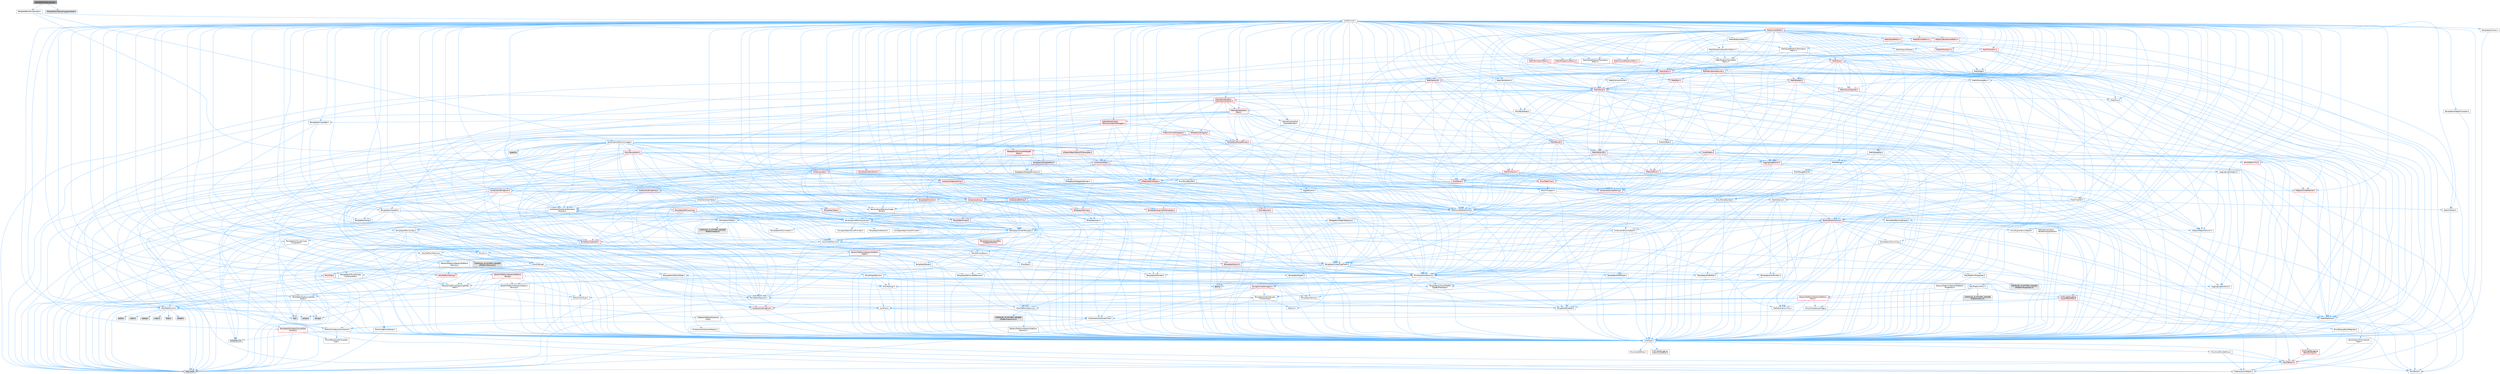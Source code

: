 digraph "SkeletalMeshSampling.h"
{
 // INTERACTIVE_SVG=YES
 // LATEX_PDF_SIZE
  bgcolor="transparent";
  edge [fontname=Helvetica,fontsize=10,labelfontname=Helvetica,labelfontsize=10];
  node [fontname=Helvetica,fontsize=10,shape=box,height=0.2,width=0.4];
  Node1 [id="Node000001",label="SkeletalMeshSampling.h",height=0.2,width=0.4,color="gray40", fillcolor="grey60", style="filled", fontcolor="black",tooltip=" "];
  Node1 -> Node2 [id="edge1_Node000001_Node000002",color="steelblue1",style="solid",tooltip=" "];
  Node2 [id="Node000002",label="WeightedRandomSampler.h",height=0.2,width=0.4,color="grey40", fillcolor="white", style="filled",URL="$d4/dc7/WeightedRandomSampler_8h.html",tooltip=" "];
  Node2 -> Node3 [id="edge2_Node000002_Node000003",color="steelblue1",style="solid",tooltip=" "];
  Node3 [id="Node000003",label="CoreMinimal.h",height=0.2,width=0.4,color="grey40", fillcolor="white", style="filled",URL="$d7/d67/CoreMinimal_8h.html",tooltip=" "];
  Node3 -> Node4 [id="edge3_Node000003_Node000004",color="steelblue1",style="solid",tooltip=" "];
  Node4 [id="Node000004",label="CoreTypes.h",height=0.2,width=0.4,color="grey40", fillcolor="white", style="filled",URL="$dc/dec/CoreTypes_8h.html",tooltip=" "];
  Node4 -> Node5 [id="edge4_Node000004_Node000005",color="steelblue1",style="solid",tooltip=" "];
  Node5 [id="Node000005",label="HAL/Platform.h",height=0.2,width=0.4,color="red", fillcolor="#FFF0F0", style="filled",URL="$d9/dd0/Platform_8h.html",tooltip=" "];
  Node5 -> Node6 [id="edge5_Node000005_Node000006",color="steelblue1",style="solid",tooltip=" "];
  Node6 [id="Node000006",label="Misc/Build.h",height=0.2,width=0.4,color="grey40", fillcolor="white", style="filled",URL="$d3/dbb/Build_8h.html",tooltip=" "];
  Node5 -> Node8 [id="edge6_Node000005_Node000008",color="steelblue1",style="solid",tooltip=" "];
  Node8 [id="Node000008",label="type_traits",height=0.2,width=0.4,color="grey60", fillcolor="#E0E0E0", style="filled",tooltip=" "];
  Node5 -> Node9 [id="edge7_Node000005_Node000009",color="steelblue1",style="solid",tooltip=" "];
  Node9 [id="Node000009",label="PreprocessorHelpers.h",height=0.2,width=0.4,color="grey40", fillcolor="white", style="filled",URL="$db/ddb/PreprocessorHelpers_8h.html",tooltip=" "];
  Node4 -> Node15 [id="edge8_Node000004_Node000015",color="steelblue1",style="solid",tooltip=" "];
  Node15 [id="Node000015",label="ProfilingDebugging\l/UMemoryDefines.h",height=0.2,width=0.4,color="grey40", fillcolor="white", style="filled",URL="$d2/da2/UMemoryDefines_8h.html",tooltip=" "];
  Node4 -> Node16 [id="edge9_Node000004_Node000016",color="steelblue1",style="solid",tooltip=" "];
  Node16 [id="Node000016",label="Misc/CoreMiscDefines.h",height=0.2,width=0.4,color="grey40", fillcolor="white", style="filled",URL="$da/d38/CoreMiscDefines_8h.html",tooltip=" "];
  Node16 -> Node5 [id="edge10_Node000016_Node000005",color="steelblue1",style="solid",tooltip=" "];
  Node16 -> Node9 [id="edge11_Node000016_Node000009",color="steelblue1",style="solid",tooltip=" "];
  Node4 -> Node17 [id="edge12_Node000004_Node000017",color="steelblue1",style="solid",tooltip=" "];
  Node17 [id="Node000017",label="Misc/CoreDefines.h",height=0.2,width=0.4,color="grey40", fillcolor="white", style="filled",URL="$d3/dd2/CoreDefines_8h.html",tooltip=" "];
  Node3 -> Node18 [id="edge13_Node000003_Node000018",color="steelblue1",style="solid",tooltip=" "];
  Node18 [id="Node000018",label="CoreFwd.h",height=0.2,width=0.4,color="grey40", fillcolor="white", style="filled",URL="$d1/d1e/CoreFwd_8h.html",tooltip=" "];
  Node18 -> Node4 [id="edge14_Node000018_Node000004",color="steelblue1",style="solid",tooltip=" "];
  Node18 -> Node19 [id="edge15_Node000018_Node000019",color="steelblue1",style="solid",tooltip=" "];
  Node19 [id="Node000019",label="Containers/ContainersFwd.h",height=0.2,width=0.4,color="grey40", fillcolor="white", style="filled",URL="$d4/d0a/ContainersFwd_8h.html",tooltip=" "];
  Node19 -> Node5 [id="edge16_Node000019_Node000005",color="steelblue1",style="solid",tooltip=" "];
  Node19 -> Node4 [id="edge17_Node000019_Node000004",color="steelblue1",style="solid",tooltip=" "];
  Node19 -> Node20 [id="edge18_Node000019_Node000020",color="steelblue1",style="solid",tooltip=" "];
  Node20 [id="Node000020",label="Traits/IsContiguousContainer.h",height=0.2,width=0.4,color="grey40", fillcolor="white", style="filled",URL="$d5/d3c/IsContiguousContainer_8h.html",tooltip=" "];
  Node20 -> Node4 [id="edge19_Node000020_Node000004",color="steelblue1",style="solid",tooltip=" "];
  Node20 -> Node21 [id="edge20_Node000020_Node000021",color="steelblue1",style="solid",tooltip=" "];
  Node21 [id="Node000021",label="Misc/StaticAssertComplete\lType.h",height=0.2,width=0.4,color="grey40", fillcolor="white", style="filled",URL="$d5/d4e/StaticAssertCompleteType_8h.html",tooltip=" "];
  Node20 -> Node22 [id="edge21_Node000020_Node000022",color="steelblue1",style="solid",tooltip=" "];
  Node22 [id="Node000022",label="initializer_list",height=0.2,width=0.4,color="grey60", fillcolor="#E0E0E0", style="filled",tooltip=" "];
  Node18 -> Node23 [id="edge22_Node000018_Node000023",color="steelblue1",style="solid",tooltip=" "];
  Node23 [id="Node000023",label="Math/MathFwd.h",height=0.2,width=0.4,color="grey40", fillcolor="white", style="filled",URL="$d2/d10/MathFwd_8h.html",tooltip=" "];
  Node23 -> Node5 [id="edge23_Node000023_Node000005",color="steelblue1",style="solid",tooltip=" "];
  Node18 -> Node24 [id="edge24_Node000018_Node000024",color="steelblue1",style="solid",tooltip=" "];
  Node24 [id="Node000024",label="UObject/UObjectHierarchy\lFwd.h",height=0.2,width=0.4,color="grey40", fillcolor="white", style="filled",URL="$d3/d13/UObjectHierarchyFwd_8h.html",tooltip=" "];
  Node3 -> Node24 [id="edge25_Node000003_Node000024",color="steelblue1",style="solid",tooltip=" "];
  Node3 -> Node19 [id="edge26_Node000003_Node000019",color="steelblue1",style="solid",tooltip=" "];
  Node3 -> Node25 [id="edge27_Node000003_Node000025",color="steelblue1",style="solid",tooltip=" "];
  Node25 [id="Node000025",label="Misc/VarArgs.h",height=0.2,width=0.4,color="grey40", fillcolor="white", style="filled",URL="$d5/d6f/VarArgs_8h.html",tooltip=" "];
  Node25 -> Node4 [id="edge28_Node000025_Node000004",color="steelblue1",style="solid",tooltip=" "];
  Node3 -> Node26 [id="edge29_Node000003_Node000026",color="steelblue1",style="solid",tooltip=" "];
  Node26 [id="Node000026",label="Logging/LogVerbosity.h",height=0.2,width=0.4,color="grey40", fillcolor="white", style="filled",URL="$d2/d8f/LogVerbosity_8h.html",tooltip=" "];
  Node26 -> Node4 [id="edge30_Node000026_Node000004",color="steelblue1",style="solid",tooltip=" "];
  Node3 -> Node27 [id="edge31_Node000003_Node000027",color="steelblue1",style="solid",tooltip=" "];
  Node27 [id="Node000027",label="Misc/OutputDevice.h",height=0.2,width=0.4,color="grey40", fillcolor="white", style="filled",URL="$d7/d32/OutputDevice_8h.html",tooltip=" "];
  Node27 -> Node18 [id="edge32_Node000027_Node000018",color="steelblue1",style="solid",tooltip=" "];
  Node27 -> Node4 [id="edge33_Node000027_Node000004",color="steelblue1",style="solid",tooltip=" "];
  Node27 -> Node26 [id="edge34_Node000027_Node000026",color="steelblue1",style="solid",tooltip=" "];
  Node27 -> Node25 [id="edge35_Node000027_Node000025",color="steelblue1",style="solid",tooltip=" "];
  Node27 -> Node28 [id="edge36_Node000027_Node000028",color="steelblue1",style="solid",tooltip=" "];
  Node28 [id="Node000028",label="Templates/IsArrayOrRefOf\lTypeByPredicate.h",height=0.2,width=0.4,color="grey40", fillcolor="white", style="filled",URL="$d6/da1/IsArrayOrRefOfTypeByPredicate_8h.html",tooltip=" "];
  Node28 -> Node4 [id="edge37_Node000028_Node000004",color="steelblue1",style="solid",tooltip=" "];
  Node27 -> Node29 [id="edge38_Node000027_Node000029",color="steelblue1",style="solid",tooltip=" "];
  Node29 [id="Node000029",label="Templates/IsValidVariadic\lFunctionArg.h",height=0.2,width=0.4,color="grey40", fillcolor="white", style="filled",URL="$d0/dc8/IsValidVariadicFunctionArg_8h.html",tooltip=" "];
  Node29 -> Node4 [id="edge39_Node000029_Node000004",color="steelblue1",style="solid",tooltip=" "];
  Node29 -> Node30 [id="edge40_Node000029_Node000030",color="steelblue1",style="solid",tooltip=" "];
  Node30 [id="Node000030",label="IsEnum.h",height=0.2,width=0.4,color="grey40", fillcolor="white", style="filled",URL="$d4/de5/IsEnum_8h.html",tooltip=" "];
  Node29 -> Node8 [id="edge41_Node000029_Node000008",color="steelblue1",style="solid",tooltip=" "];
  Node27 -> Node31 [id="edge42_Node000027_Node000031",color="steelblue1",style="solid",tooltip=" "];
  Node31 [id="Node000031",label="Traits/IsCharEncodingCompatible\lWith.h",height=0.2,width=0.4,color="grey40", fillcolor="white", style="filled",URL="$df/dd1/IsCharEncodingCompatibleWith_8h.html",tooltip=" "];
  Node31 -> Node8 [id="edge43_Node000031_Node000008",color="steelblue1",style="solid",tooltip=" "];
  Node31 -> Node32 [id="edge44_Node000031_Node000032",color="steelblue1",style="solid",tooltip=" "];
  Node32 [id="Node000032",label="Traits/IsCharType.h",height=0.2,width=0.4,color="grey40", fillcolor="white", style="filled",URL="$db/d51/IsCharType_8h.html",tooltip=" "];
  Node32 -> Node4 [id="edge45_Node000032_Node000004",color="steelblue1",style="solid",tooltip=" "];
  Node3 -> Node33 [id="edge46_Node000003_Node000033",color="steelblue1",style="solid",tooltip=" "];
  Node33 [id="Node000033",label="HAL/PlatformCrt.h",height=0.2,width=0.4,color="grey40", fillcolor="white", style="filled",URL="$d8/d75/PlatformCrt_8h.html",tooltip=" "];
  Node33 -> Node34 [id="edge47_Node000033_Node000034",color="steelblue1",style="solid",tooltip=" "];
  Node34 [id="Node000034",label="new",height=0.2,width=0.4,color="grey60", fillcolor="#E0E0E0", style="filled",tooltip=" "];
  Node33 -> Node35 [id="edge48_Node000033_Node000035",color="steelblue1",style="solid",tooltip=" "];
  Node35 [id="Node000035",label="wchar.h",height=0.2,width=0.4,color="grey60", fillcolor="#E0E0E0", style="filled",tooltip=" "];
  Node33 -> Node36 [id="edge49_Node000033_Node000036",color="steelblue1",style="solid",tooltip=" "];
  Node36 [id="Node000036",label="stddef.h",height=0.2,width=0.4,color="grey60", fillcolor="#E0E0E0", style="filled",tooltip=" "];
  Node33 -> Node37 [id="edge50_Node000033_Node000037",color="steelblue1",style="solid",tooltip=" "];
  Node37 [id="Node000037",label="stdlib.h",height=0.2,width=0.4,color="grey60", fillcolor="#E0E0E0", style="filled",tooltip=" "];
  Node33 -> Node38 [id="edge51_Node000033_Node000038",color="steelblue1",style="solid",tooltip=" "];
  Node38 [id="Node000038",label="stdio.h",height=0.2,width=0.4,color="grey60", fillcolor="#E0E0E0", style="filled",tooltip=" "];
  Node33 -> Node39 [id="edge52_Node000033_Node000039",color="steelblue1",style="solid",tooltip=" "];
  Node39 [id="Node000039",label="stdarg.h",height=0.2,width=0.4,color="grey60", fillcolor="#E0E0E0", style="filled",tooltip=" "];
  Node33 -> Node40 [id="edge53_Node000033_Node000040",color="steelblue1",style="solid",tooltip=" "];
  Node40 [id="Node000040",label="math.h",height=0.2,width=0.4,color="grey60", fillcolor="#E0E0E0", style="filled",tooltip=" "];
  Node33 -> Node41 [id="edge54_Node000033_Node000041",color="steelblue1",style="solid",tooltip=" "];
  Node41 [id="Node000041",label="float.h",height=0.2,width=0.4,color="grey60", fillcolor="#E0E0E0", style="filled",tooltip=" "];
  Node33 -> Node42 [id="edge55_Node000033_Node000042",color="steelblue1",style="solid",tooltip=" "];
  Node42 [id="Node000042",label="string.h",height=0.2,width=0.4,color="grey60", fillcolor="#E0E0E0", style="filled",tooltip=" "];
  Node3 -> Node43 [id="edge56_Node000003_Node000043",color="steelblue1",style="solid",tooltip=" "];
  Node43 [id="Node000043",label="HAL/PlatformMisc.h",height=0.2,width=0.4,color="grey40", fillcolor="white", style="filled",URL="$d0/df5/PlatformMisc_8h.html",tooltip=" "];
  Node43 -> Node4 [id="edge57_Node000043_Node000004",color="steelblue1",style="solid",tooltip=" "];
  Node43 -> Node44 [id="edge58_Node000043_Node000044",color="steelblue1",style="solid",tooltip=" "];
  Node44 [id="Node000044",label="GenericPlatform/GenericPlatform\lMisc.h",height=0.2,width=0.4,color="red", fillcolor="#FFF0F0", style="filled",URL="$db/d9a/GenericPlatformMisc_8h.html",tooltip=" "];
  Node44 -> Node45 [id="edge59_Node000044_Node000045",color="steelblue1",style="solid",tooltip=" "];
  Node45 [id="Node000045",label="Containers/StringFwd.h",height=0.2,width=0.4,color="red", fillcolor="#FFF0F0", style="filled",URL="$df/d37/StringFwd_8h.html",tooltip=" "];
  Node45 -> Node4 [id="edge60_Node000045_Node000004",color="steelblue1",style="solid",tooltip=" "];
  Node45 -> Node20 [id="edge61_Node000045_Node000020",color="steelblue1",style="solid",tooltip=" "];
  Node44 -> Node18 [id="edge62_Node000044_Node000018",color="steelblue1",style="solid",tooltip=" "];
  Node44 -> Node4 [id="edge63_Node000044_Node000004",color="steelblue1",style="solid",tooltip=" "];
  Node44 -> Node33 [id="edge64_Node000044_Node000033",color="steelblue1",style="solid",tooltip=" "];
  Node44 -> Node48 [id="edge65_Node000044_Node000048",color="steelblue1",style="solid",tooltip=" "];
  Node48 [id="Node000048",label="Math/NumericLimits.h",height=0.2,width=0.4,color="grey40", fillcolor="white", style="filled",URL="$df/d1b/NumericLimits_8h.html",tooltip=" "];
  Node48 -> Node4 [id="edge66_Node000048_Node000004",color="steelblue1",style="solid",tooltip=" "];
  Node44 -> Node49 [id="edge67_Node000044_Node000049",color="steelblue1",style="solid",tooltip=" "];
  Node49 [id="Node000049",label="Misc/CompressionFlags.h",height=0.2,width=0.4,color="grey40", fillcolor="white", style="filled",URL="$d9/d76/CompressionFlags_8h.html",tooltip=" "];
  Node43 -> Node53 [id="edge68_Node000043_Node000053",color="steelblue1",style="solid",tooltip=" "];
  Node53 [id="Node000053",label="COMPILED_PLATFORM_HEADER\l(PlatformMisc.h)",height=0.2,width=0.4,color="grey60", fillcolor="#E0E0E0", style="filled",tooltip=" "];
  Node43 -> Node54 [id="edge69_Node000043_Node000054",color="steelblue1",style="solid",tooltip=" "];
  Node54 [id="Node000054",label="ProfilingDebugging\l/CpuProfilerTrace.h",height=0.2,width=0.4,color="red", fillcolor="#FFF0F0", style="filled",URL="$da/dcb/CpuProfilerTrace_8h.html",tooltip=" "];
  Node54 -> Node4 [id="edge70_Node000054_Node000004",color="steelblue1",style="solid",tooltip=" "];
  Node54 -> Node19 [id="edge71_Node000054_Node000019",color="steelblue1",style="solid",tooltip=" "];
  Node54 -> Node55 [id="edge72_Node000054_Node000055",color="steelblue1",style="solid",tooltip=" "];
  Node55 [id="Node000055",label="HAL/PlatformAtomics.h",height=0.2,width=0.4,color="grey40", fillcolor="white", style="filled",URL="$d3/d36/PlatformAtomics_8h.html",tooltip=" "];
  Node55 -> Node4 [id="edge73_Node000055_Node000004",color="steelblue1",style="solid",tooltip=" "];
  Node55 -> Node56 [id="edge74_Node000055_Node000056",color="steelblue1",style="solid",tooltip=" "];
  Node56 [id="Node000056",label="GenericPlatform/GenericPlatform\lAtomics.h",height=0.2,width=0.4,color="grey40", fillcolor="white", style="filled",URL="$da/d72/GenericPlatformAtomics_8h.html",tooltip=" "];
  Node56 -> Node4 [id="edge75_Node000056_Node000004",color="steelblue1",style="solid",tooltip=" "];
  Node55 -> Node57 [id="edge76_Node000055_Node000057",color="steelblue1",style="solid",tooltip=" "];
  Node57 [id="Node000057",label="COMPILED_PLATFORM_HEADER\l(PlatformAtomics.h)",height=0.2,width=0.4,color="grey60", fillcolor="#E0E0E0", style="filled",tooltip=" "];
  Node54 -> Node9 [id="edge77_Node000054_Node000009",color="steelblue1",style="solid",tooltip=" "];
  Node54 -> Node6 [id="edge78_Node000054_Node000006",color="steelblue1",style="solid",tooltip=" "];
  Node3 -> Node62 [id="edge79_Node000003_Node000062",color="steelblue1",style="solid",tooltip=" "];
  Node62 [id="Node000062",label="Misc/AssertionMacros.h",height=0.2,width=0.4,color="grey40", fillcolor="white", style="filled",URL="$d0/dfa/AssertionMacros_8h.html",tooltip=" "];
  Node62 -> Node4 [id="edge80_Node000062_Node000004",color="steelblue1",style="solid",tooltip=" "];
  Node62 -> Node5 [id="edge81_Node000062_Node000005",color="steelblue1",style="solid",tooltip=" "];
  Node62 -> Node43 [id="edge82_Node000062_Node000043",color="steelblue1",style="solid",tooltip=" "];
  Node62 -> Node9 [id="edge83_Node000062_Node000009",color="steelblue1",style="solid",tooltip=" "];
  Node62 -> Node63 [id="edge84_Node000062_Node000063",color="steelblue1",style="solid",tooltip=" "];
  Node63 [id="Node000063",label="Templates/EnableIf.h",height=0.2,width=0.4,color="grey40", fillcolor="white", style="filled",URL="$d7/d60/EnableIf_8h.html",tooltip=" "];
  Node63 -> Node4 [id="edge85_Node000063_Node000004",color="steelblue1",style="solid",tooltip=" "];
  Node62 -> Node28 [id="edge86_Node000062_Node000028",color="steelblue1",style="solid",tooltip=" "];
  Node62 -> Node29 [id="edge87_Node000062_Node000029",color="steelblue1",style="solid",tooltip=" "];
  Node62 -> Node31 [id="edge88_Node000062_Node000031",color="steelblue1",style="solid",tooltip=" "];
  Node62 -> Node25 [id="edge89_Node000062_Node000025",color="steelblue1",style="solid",tooltip=" "];
  Node62 -> Node64 [id="edge90_Node000062_Node000064",color="steelblue1",style="solid",tooltip=" "];
  Node64 [id="Node000064",label="String/FormatStringSan.h",height=0.2,width=0.4,color="red", fillcolor="#FFF0F0", style="filled",URL="$d3/d8b/FormatStringSan_8h.html",tooltip=" "];
  Node64 -> Node8 [id="edge91_Node000064_Node000008",color="steelblue1",style="solid",tooltip=" "];
  Node64 -> Node4 [id="edge92_Node000064_Node000004",color="steelblue1",style="solid",tooltip=" "];
  Node64 -> Node65 [id="edge93_Node000064_Node000065",color="steelblue1",style="solid",tooltip=" "];
  Node65 [id="Node000065",label="Templates/Requires.h",height=0.2,width=0.4,color="grey40", fillcolor="white", style="filled",URL="$dc/d96/Requires_8h.html",tooltip=" "];
  Node65 -> Node63 [id="edge94_Node000065_Node000063",color="steelblue1",style="solid",tooltip=" "];
  Node65 -> Node8 [id="edge95_Node000065_Node000008",color="steelblue1",style="solid",tooltip=" "];
  Node64 -> Node66 [id="edge96_Node000064_Node000066",color="steelblue1",style="solid",tooltip=" "];
  Node66 [id="Node000066",label="Templates/Identity.h",height=0.2,width=0.4,color="grey40", fillcolor="white", style="filled",URL="$d0/dd5/Identity_8h.html",tooltip=" "];
  Node64 -> Node29 [id="edge97_Node000064_Node000029",color="steelblue1",style="solid",tooltip=" "];
  Node64 -> Node32 [id="edge98_Node000064_Node000032",color="steelblue1",style="solid",tooltip=" "];
  Node64 -> Node19 [id="edge99_Node000064_Node000019",color="steelblue1",style="solid",tooltip=" "];
  Node62 -> Node70 [id="edge100_Node000062_Node000070",color="steelblue1",style="solid",tooltip=" "];
  Node70 [id="Node000070",label="atomic",height=0.2,width=0.4,color="grey60", fillcolor="#E0E0E0", style="filled",tooltip=" "];
  Node3 -> Node71 [id="edge101_Node000003_Node000071",color="steelblue1",style="solid",tooltip=" "];
  Node71 [id="Node000071",label="Templates/IsPointer.h",height=0.2,width=0.4,color="grey40", fillcolor="white", style="filled",URL="$d7/d05/IsPointer_8h.html",tooltip=" "];
  Node71 -> Node4 [id="edge102_Node000071_Node000004",color="steelblue1",style="solid",tooltip=" "];
  Node3 -> Node72 [id="edge103_Node000003_Node000072",color="steelblue1",style="solid",tooltip=" "];
  Node72 [id="Node000072",label="HAL/PlatformMemory.h",height=0.2,width=0.4,color="grey40", fillcolor="white", style="filled",URL="$de/d68/PlatformMemory_8h.html",tooltip=" "];
  Node72 -> Node4 [id="edge104_Node000072_Node000004",color="steelblue1",style="solid",tooltip=" "];
  Node72 -> Node73 [id="edge105_Node000072_Node000073",color="steelblue1",style="solid",tooltip=" "];
  Node73 [id="Node000073",label="GenericPlatform/GenericPlatform\lMemory.h",height=0.2,width=0.4,color="grey40", fillcolor="white", style="filled",URL="$dd/d22/GenericPlatformMemory_8h.html",tooltip=" "];
  Node73 -> Node18 [id="edge106_Node000073_Node000018",color="steelblue1",style="solid",tooltip=" "];
  Node73 -> Node4 [id="edge107_Node000073_Node000004",color="steelblue1",style="solid",tooltip=" "];
  Node73 -> Node74 [id="edge108_Node000073_Node000074",color="steelblue1",style="solid",tooltip=" "];
  Node74 [id="Node000074",label="HAL/PlatformString.h",height=0.2,width=0.4,color="red", fillcolor="#FFF0F0", style="filled",URL="$db/db5/PlatformString_8h.html",tooltip=" "];
  Node74 -> Node4 [id="edge109_Node000074_Node000004",color="steelblue1",style="solid",tooltip=" "];
  Node73 -> Node42 [id="edge110_Node000073_Node000042",color="steelblue1",style="solid",tooltip=" "];
  Node73 -> Node35 [id="edge111_Node000073_Node000035",color="steelblue1",style="solid",tooltip=" "];
  Node72 -> Node76 [id="edge112_Node000072_Node000076",color="steelblue1",style="solid",tooltip=" "];
  Node76 [id="Node000076",label="COMPILED_PLATFORM_HEADER\l(PlatformMemory.h)",height=0.2,width=0.4,color="grey60", fillcolor="#E0E0E0", style="filled",tooltip=" "];
  Node3 -> Node55 [id="edge113_Node000003_Node000055",color="steelblue1",style="solid",tooltip=" "];
  Node3 -> Node77 [id="edge114_Node000003_Node000077",color="steelblue1",style="solid",tooltip=" "];
  Node77 [id="Node000077",label="Misc/Exec.h",height=0.2,width=0.4,color="grey40", fillcolor="white", style="filled",URL="$de/ddb/Exec_8h.html",tooltip=" "];
  Node77 -> Node4 [id="edge115_Node000077_Node000004",color="steelblue1",style="solid",tooltip=" "];
  Node77 -> Node62 [id="edge116_Node000077_Node000062",color="steelblue1",style="solid",tooltip=" "];
  Node3 -> Node78 [id="edge117_Node000003_Node000078",color="steelblue1",style="solid",tooltip=" "];
  Node78 [id="Node000078",label="HAL/MemoryBase.h",height=0.2,width=0.4,color="grey40", fillcolor="white", style="filled",URL="$d6/d9f/MemoryBase_8h.html",tooltip=" "];
  Node78 -> Node4 [id="edge118_Node000078_Node000004",color="steelblue1",style="solid",tooltip=" "];
  Node78 -> Node55 [id="edge119_Node000078_Node000055",color="steelblue1",style="solid",tooltip=" "];
  Node78 -> Node33 [id="edge120_Node000078_Node000033",color="steelblue1",style="solid",tooltip=" "];
  Node78 -> Node77 [id="edge121_Node000078_Node000077",color="steelblue1",style="solid",tooltip=" "];
  Node78 -> Node27 [id="edge122_Node000078_Node000027",color="steelblue1",style="solid",tooltip=" "];
  Node78 -> Node79 [id="edge123_Node000078_Node000079",color="steelblue1",style="solid",tooltip=" "];
  Node79 [id="Node000079",label="Templates/Atomic.h",height=0.2,width=0.4,color="red", fillcolor="#FFF0F0", style="filled",URL="$d3/d91/Atomic_8h.html",tooltip=" "];
  Node79 -> Node70 [id="edge124_Node000079_Node000070",color="steelblue1",style="solid",tooltip=" "];
  Node3 -> Node88 [id="edge125_Node000003_Node000088",color="steelblue1",style="solid",tooltip=" "];
  Node88 [id="Node000088",label="HAL/UnrealMemory.h",height=0.2,width=0.4,color="grey40", fillcolor="white", style="filled",URL="$d9/d96/UnrealMemory_8h.html",tooltip=" "];
  Node88 -> Node4 [id="edge126_Node000088_Node000004",color="steelblue1",style="solid",tooltip=" "];
  Node88 -> Node73 [id="edge127_Node000088_Node000073",color="steelblue1",style="solid",tooltip=" "];
  Node88 -> Node78 [id="edge128_Node000088_Node000078",color="steelblue1",style="solid",tooltip=" "];
  Node88 -> Node72 [id="edge129_Node000088_Node000072",color="steelblue1",style="solid",tooltip=" "];
  Node88 -> Node89 [id="edge130_Node000088_Node000089",color="steelblue1",style="solid",tooltip=" "];
  Node89 [id="Node000089",label="ProfilingDebugging\l/MemoryTrace.h",height=0.2,width=0.4,color="red", fillcolor="#FFF0F0", style="filled",URL="$da/dd7/MemoryTrace_8h.html",tooltip=" "];
  Node89 -> Node5 [id="edge131_Node000089_Node000005",color="steelblue1",style="solid",tooltip=" "];
  Node88 -> Node71 [id="edge132_Node000088_Node000071",color="steelblue1",style="solid",tooltip=" "];
  Node3 -> Node90 [id="edge133_Node000003_Node000090",color="steelblue1",style="solid",tooltip=" "];
  Node90 [id="Node000090",label="Templates/IsArithmetic.h",height=0.2,width=0.4,color="grey40", fillcolor="white", style="filled",URL="$d2/d5d/IsArithmetic_8h.html",tooltip=" "];
  Node90 -> Node4 [id="edge134_Node000090_Node000004",color="steelblue1",style="solid",tooltip=" "];
  Node3 -> Node84 [id="edge135_Node000003_Node000084",color="steelblue1",style="solid",tooltip=" "];
  Node84 [id="Node000084",label="Templates/AndOrNot.h",height=0.2,width=0.4,color="grey40", fillcolor="white", style="filled",URL="$db/d0a/AndOrNot_8h.html",tooltip=" "];
  Node84 -> Node4 [id="edge136_Node000084_Node000004",color="steelblue1",style="solid",tooltip=" "];
  Node3 -> Node91 [id="edge137_Node000003_Node000091",color="steelblue1",style="solid",tooltip=" "];
  Node91 [id="Node000091",label="Templates/IsPODType.h",height=0.2,width=0.4,color="grey40", fillcolor="white", style="filled",URL="$d7/db1/IsPODType_8h.html",tooltip=" "];
  Node91 -> Node4 [id="edge138_Node000091_Node000004",color="steelblue1",style="solid",tooltip=" "];
  Node3 -> Node92 [id="edge139_Node000003_Node000092",color="steelblue1",style="solid",tooltip=" "];
  Node92 [id="Node000092",label="Templates/IsUECoreType.h",height=0.2,width=0.4,color="grey40", fillcolor="white", style="filled",URL="$d1/db8/IsUECoreType_8h.html",tooltip=" "];
  Node92 -> Node4 [id="edge140_Node000092_Node000004",color="steelblue1",style="solid",tooltip=" "];
  Node92 -> Node8 [id="edge141_Node000092_Node000008",color="steelblue1",style="solid",tooltip=" "];
  Node3 -> Node85 [id="edge142_Node000003_Node000085",color="steelblue1",style="solid",tooltip=" "];
  Node85 [id="Node000085",label="Templates/IsTriviallyCopy\lConstructible.h",height=0.2,width=0.4,color="grey40", fillcolor="white", style="filled",URL="$d3/d78/IsTriviallyCopyConstructible_8h.html",tooltip=" "];
  Node85 -> Node4 [id="edge143_Node000085_Node000004",color="steelblue1",style="solid",tooltip=" "];
  Node85 -> Node8 [id="edge144_Node000085_Node000008",color="steelblue1",style="solid",tooltip=" "];
  Node3 -> Node93 [id="edge145_Node000003_Node000093",color="steelblue1",style="solid",tooltip=" "];
  Node93 [id="Node000093",label="Templates/UnrealTypeTraits.h",height=0.2,width=0.4,color="grey40", fillcolor="white", style="filled",URL="$d2/d2d/UnrealTypeTraits_8h.html",tooltip=" "];
  Node93 -> Node4 [id="edge146_Node000093_Node000004",color="steelblue1",style="solid",tooltip=" "];
  Node93 -> Node71 [id="edge147_Node000093_Node000071",color="steelblue1",style="solid",tooltip=" "];
  Node93 -> Node62 [id="edge148_Node000093_Node000062",color="steelblue1",style="solid",tooltip=" "];
  Node93 -> Node84 [id="edge149_Node000093_Node000084",color="steelblue1",style="solid",tooltip=" "];
  Node93 -> Node63 [id="edge150_Node000093_Node000063",color="steelblue1",style="solid",tooltip=" "];
  Node93 -> Node90 [id="edge151_Node000093_Node000090",color="steelblue1",style="solid",tooltip=" "];
  Node93 -> Node30 [id="edge152_Node000093_Node000030",color="steelblue1",style="solid",tooltip=" "];
  Node93 -> Node94 [id="edge153_Node000093_Node000094",color="steelblue1",style="solid",tooltip=" "];
  Node94 [id="Node000094",label="Templates/Models.h",height=0.2,width=0.4,color="grey40", fillcolor="white", style="filled",URL="$d3/d0c/Models_8h.html",tooltip=" "];
  Node94 -> Node66 [id="edge154_Node000094_Node000066",color="steelblue1",style="solid",tooltip=" "];
  Node93 -> Node91 [id="edge155_Node000093_Node000091",color="steelblue1",style="solid",tooltip=" "];
  Node93 -> Node92 [id="edge156_Node000093_Node000092",color="steelblue1",style="solid",tooltip=" "];
  Node93 -> Node85 [id="edge157_Node000093_Node000085",color="steelblue1",style="solid",tooltip=" "];
  Node3 -> Node63 [id="edge158_Node000003_Node000063",color="steelblue1",style="solid",tooltip=" "];
  Node3 -> Node95 [id="edge159_Node000003_Node000095",color="steelblue1",style="solid",tooltip=" "];
  Node95 [id="Node000095",label="Templates/RemoveReference.h",height=0.2,width=0.4,color="grey40", fillcolor="white", style="filled",URL="$da/dbe/RemoveReference_8h.html",tooltip=" "];
  Node95 -> Node4 [id="edge160_Node000095_Node000004",color="steelblue1",style="solid",tooltip=" "];
  Node3 -> Node96 [id="edge161_Node000003_Node000096",color="steelblue1",style="solid",tooltip=" "];
  Node96 [id="Node000096",label="Templates/IntegralConstant.h",height=0.2,width=0.4,color="grey40", fillcolor="white", style="filled",URL="$db/d1b/IntegralConstant_8h.html",tooltip=" "];
  Node96 -> Node4 [id="edge162_Node000096_Node000004",color="steelblue1",style="solid",tooltip=" "];
  Node3 -> Node97 [id="edge163_Node000003_Node000097",color="steelblue1",style="solid",tooltip=" "];
  Node97 [id="Node000097",label="Templates/IsClass.h",height=0.2,width=0.4,color="grey40", fillcolor="white", style="filled",URL="$db/dcb/IsClass_8h.html",tooltip=" "];
  Node97 -> Node4 [id="edge164_Node000097_Node000004",color="steelblue1",style="solid",tooltip=" "];
  Node3 -> Node98 [id="edge165_Node000003_Node000098",color="steelblue1",style="solid",tooltip=" "];
  Node98 [id="Node000098",label="Templates/TypeCompatible\lBytes.h",height=0.2,width=0.4,color="grey40", fillcolor="white", style="filled",URL="$df/d0a/TypeCompatibleBytes_8h.html",tooltip=" "];
  Node98 -> Node4 [id="edge166_Node000098_Node000004",color="steelblue1",style="solid",tooltip=" "];
  Node98 -> Node42 [id="edge167_Node000098_Node000042",color="steelblue1",style="solid",tooltip=" "];
  Node98 -> Node34 [id="edge168_Node000098_Node000034",color="steelblue1",style="solid",tooltip=" "];
  Node98 -> Node8 [id="edge169_Node000098_Node000008",color="steelblue1",style="solid",tooltip=" "];
  Node3 -> Node20 [id="edge170_Node000003_Node000020",color="steelblue1",style="solid",tooltip=" "];
  Node3 -> Node99 [id="edge171_Node000003_Node000099",color="steelblue1",style="solid",tooltip=" "];
  Node99 [id="Node000099",label="Templates/UnrealTemplate.h",height=0.2,width=0.4,color="grey40", fillcolor="white", style="filled",URL="$d4/d24/UnrealTemplate_8h.html",tooltip=" "];
  Node99 -> Node4 [id="edge172_Node000099_Node000004",color="steelblue1",style="solid",tooltip=" "];
  Node99 -> Node71 [id="edge173_Node000099_Node000071",color="steelblue1",style="solid",tooltip=" "];
  Node99 -> Node88 [id="edge174_Node000099_Node000088",color="steelblue1",style="solid",tooltip=" "];
  Node99 -> Node100 [id="edge175_Node000099_Node000100",color="steelblue1",style="solid",tooltip=" "];
  Node100 [id="Node000100",label="Templates/CopyQualifiers\lAndRefsFromTo.h",height=0.2,width=0.4,color="red", fillcolor="#FFF0F0", style="filled",URL="$d3/db3/CopyQualifiersAndRefsFromTo_8h.html",tooltip=" "];
  Node99 -> Node93 [id="edge176_Node000099_Node000093",color="steelblue1",style="solid",tooltip=" "];
  Node99 -> Node95 [id="edge177_Node000099_Node000095",color="steelblue1",style="solid",tooltip=" "];
  Node99 -> Node65 [id="edge178_Node000099_Node000065",color="steelblue1",style="solid",tooltip=" "];
  Node99 -> Node98 [id="edge179_Node000099_Node000098",color="steelblue1",style="solid",tooltip=" "];
  Node99 -> Node66 [id="edge180_Node000099_Node000066",color="steelblue1",style="solid",tooltip=" "];
  Node99 -> Node20 [id="edge181_Node000099_Node000020",color="steelblue1",style="solid",tooltip=" "];
  Node99 -> Node102 [id="edge182_Node000099_Node000102",color="steelblue1",style="solid",tooltip=" "];
  Node102 [id="Node000102",label="Traits/UseBitwiseSwap.h",height=0.2,width=0.4,color="grey40", fillcolor="white", style="filled",URL="$db/df3/UseBitwiseSwap_8h.html",tooltip=" "];
  Node102 -> Node4 [id="edge183_Node000102_Node000004",color="steelblue1",style="solid",tooltip=" "];
  Node102 -> Node8 [id="edge184_Node000102_Node000008",color="steelblue1",style="solid",tooltip=" "];
  Node99 -> Node8 [id="edge185_Node000099_Node000008",color="steelblue1",style="solid",tooltip=" "];
  Node3 -> Node48 [id="edge186_Node000003_Node000048",color="steelblue1",style="solid",tooltip=" "];
  Node3 -> Node103 [id="edge187_Node000003_Node000103",color="steelblue1",style="solid",tooltip=" "];
  Node103 [id="Node000103",label="HAL/PlatformMath.h",height=0.2,width=0.4,color="grey40", fillcolor="white", style="filled",URL="$dc/d53/PlatformMath_8h.html",tooltip=" "];
  Node103 -> Node4 [id="edge188_Node000103_Node000004",color="steelblue1",style="solid",tooltip=" "];
  Node103 -> Node104 [id="edge189_Node000103_Node000104",color="steelblue1",style="solid",tooltip=" "];
  Node104 [id="Node000104",label="GenericPlatform/GenericPlatform\lMath.h",height=0.2,width=0.4,color="red", fillcolor="#FFF0F0", style="filled",URL="$d5/d79/GenericPlatformMath_8h.html",tooltip=" "];
  Node104 -> Node4 [id="edge190_Node000104_Node000004",color="steelblue1",style="solid",tooltip=" "];
  Node104 -> Node19 [id="edge191_Node000104_Node000019",color="steelblue1",style="solid",tooltip=" "];
  Node104 -> Node33 [id="edge192_Node000104_Node000033",color="steelblue1",style="solid",tooltip=" "];
  Node104 -> Node84 [id="edge193_Node000104_Node000084",color="steelblue1",style="solid",tooltip=" "];
  Node104 -> Node105 [id="edge194_Node000104_Node000105",color="steelblue1",style="solid",tooltip=" "];
  Node105 [id="Node000105",label="Templates/Decay.h",height=0.2,width=0.4,color="grey40", fillcolor="white", style="filled",URL="$dd/d0f/Decay_8h.html",tooltip=" "];
  Node105 -> Node4 [id="edge195_Node000105_Node000004",color="steelblue1",style="solid",tooltip=" "];
  Node105 -> Node95 [id="edge196_Node000105_Node000095",color="steelblue1",style="solid",tooltip=" "];
  Node105 -> Node8 [id="edge197_Node000105_Node000008",color="steelblue1",style="solid",tooltip=" "];
  Node104 -> Node93 [id="edge198_Node000104_Node000093",color="steelblue1",style="solid",tooltip=" "];
  Node104 -> Node65 [id="edge199_Node000104_Node000065",color="steelblue1",style="solid",tooltip=" "];
  Node104 -> Node98 [id="edge200_Node000104_Node000098",color="steelblue1",style="solid",tooltip=" "];
  Node104 -> Node8 [id="edge201_Node000104_Node000008",color="steelblue1",style="solid",tooltip=" "];
  Node103 -> Node110 [id="edge202_Node000103_Node000110",color="steelblue1",style="solid",tooltip=" "];
  Node110 [id="Node000110",label="COMPILED_PLATFORM_HEADER\l(PlatformMath.h)",height=0.2,width=0.4,color="grey60", fillcolor="#E0E0E0", style="filled",tooltip=" "];
  Node3 -> Node86 [id="edge203_Node000003_Node000086",color="steelblue1",style="solid",tooltip=" "];
  Node86 [id="Node000086",label="Templates/IsTriviallyCopy\lAssignable.h",height=0.2,width=0.4,color="grey40", fillcolor="white", style="filled",URL="$d2/df2/IsTriviallyCopyAssignable_8h.html",tooltip=" "];
  Node86 -> Node4 [id="edge204_Node000086_Node000004",color="steelblue1",style="solid",tooltip=" "];
  Node86 -> Node8 [id="edge205_Node000086_Node000008",color="steelblue1",style="solid",tooltip=" "];
  Node3 -> Node111 [id="edge206_Node000003_Node000111",color="steelblue1",style="solid",tooltip=" "];
  Node111 [id="Node000111",label="Templates/MemoryOps.h",height=0.2,width=0.4,color="grey40", fillcolor="white", style="filled",URL="$db/dea/MemoryOps_8h.html",tooltip=" "];
  Node111 -> Node4 [id="edge207_Node000111_Node000004",color="steelblue1",style="solid",tooltip=" "];
  Node111 -> Node88 [id="edge208_Node000111_Node000088",color="steelblue1",style="solid",tooltip=" "];
  Node111 -> Node86 [id="edge209_Node000111_Node000086",color="steelblue1",style="solid",tooltip=" "];
  Node111 -> Node85 [id="edge210_Node000111_Node000085",color="steelblue1",style="solid",tooltip=" "];
  Node111 -> Node65 [id="edge211_Node000111_Node000065",color="steelblue1",style="solid",tooltip=" "];
  Node111 -> Node93 [id="edge212_Node000111_Node000093",color="steelblue1",style="solid",tooltip=" "];
  Node111 -> Node102 [id="edge213_Node000111_Node000102",color="steelblue1",style="solid",tooltip=" "];
  Node111 -> Node34 [id="edge214_Node000111_Node000034",color="steelblue1",style="solid",tooltip=" "];
  Node111 -> Node8 [id="edge215_Node000111_Node000008",color="steelblue1",style="solid",tooltip=" "];
  Node3 -> Node112 [id="edge216_Node000003_Node000112",color="steelblue1",style="solid",tooltip=" "];
  Node112 [id="Node000112",label="Containers/ContainerAllocation\lPolicies.h",height=0.2,width=0.4,color="grey40", fillcolor="white", style="filled",URL="$d7/dff/ContainerAllocationPolicies_8h.html",tooltip=" "];
  Node112 -> Node4 [id="edge217_Node000112_Node000004",color="steelblue1",style="solid",tooltip=" "];
  Node112 -> Node113 [id="edge218_Node000112_Node000113",color="steelblue1",style="solid",tooltip=" "];
  Node113 [id="Node000113",label="Containers/ContainerHelpers.h",height=0.2,width=0.4,color="grey40", fillcolor="white", style="filled",URL="$d7/d33/ContainerHelpers_8h.html",tooltip=" "];
  Node113 -> Node4 [id="edge219_Node000113_Node000004",color="steelblue1",style="solid",tooltip=" "];
  Node112 -> Node112 [id="edge220_Node000112_Node000112",color="steelblue1",style="solid",tooltip=" "];
  Node112 -> Node103 [id="edge221_Node000112_Node000103",color="steelblue1",style="solid",tooltip=" "];
  Node112 -> Node88 [id="edge222_Node000112_Node000088",color="steelblue1",style="solid",tooltip=" "];
  Node112 -> Node48 [id="edge223_Node000112_Node000048",color="steelblue1",style="solid",tooltip=" "];
  Node112 -> Node62 [id="edge224_Node000112_Node000062",color="steelblue1",style="solid",tooltip=" "];
  Node112 -> Node114 [id="edge225_Node000112_Node000114",color="steelblue1",style="solid",tooltip=" "];
  Node114 [id="Node000114",label="Templates/IsPolymorphic.h",height=0.2,width=0.4,color="grey40", fillcolor="white", style="filled",URL="$dc/d20/IsPolymorphic_8h.html",tooltip=" "];
  Node112 -> Node111 [id="edge226_Node000112_Node000111",color="steelblue1",style="solid",tooltip=" "];
  Node112 -> Node98 [id="edge227_Node000112_Node000098",color="steelblue1",style="solid",tooltip=" "];
  Node112 -> Node8 [id="edge228_Node000112_Node000008",color="steelblue1",style="solid",tooltip=" "];
  Node3 -> Node115 [id="edge229_Node000003_Node000115",color="steelblue1",style="solid",tooltip=" "];
  Node115 [id="Node000115",label="Templates/IsEnumClass.h",height=0.2,width=0.4,color="grey40", fillcolor="white", style="filled",URL="$d7/d15/IsEnumClass_8h.html",tooltip=" "];
  Node115 -> Node4 [id="edge230_Node000115_Node000004",color="steelblue1",style="solid",tooltip=" "];
  Node115 -> Node84 [id="edge231_Node000115_Node000084",color="steelblue1",style="solid",tooltip=" "];
  Node3 -> Node116 [id="edge232_Node000003_Node000116",color="steelblue1",style="solid",tooltip=" "];
  Node116 [id="Node000116",label="HAL/PlatformProperties.h",height=0.2,width=0.4,color="grey40", fillcolor="white", style="filled",URL="$d9/db0/PlatformProperties_8h.html",tooltip=" "];
  Node116 -> Node4 [id="edge233_Node000116_Node000004",color="steelblue1",style="solid",tooltip=" "];
  Node116 -> Node117 [id="edge234_Node000116_Node000117",color="steelblue1",style="solid",tooltip=" "];
  Node117 [id="Node000117",label="GenericPlatform/GenericPlatform\lProperties.h",height=0.2,width=0.4,color="grey40", fillcolor="white", style="filled",URL="$d2/dcd/GenericPlatformProperties_8h.html",tooltip=" "];
  Node117 -> Node4 [id="edge235_Node000117_Node000004",color="steelblue1",style="solid",tooltip=" "];
  Node117 -> Node44 [id="edge236_Node000117_Node000044",color="steelblue1",style="solid",tooltip=" "];
  Node116 -> Node118 [id="edge237_Node000116_Node000118",color="steelblue1",style="solid",tooltip=" "];
  Node118 [id="Node000118",label="COMPILED_PLATFORM_HEADER\l(PlatformProperties.h)",height=0.2,width=0.4,color="grey60", fillcolor="#E0E0E0", style="filled",tooltip=" "];
  Node3 -> Node119 [id="edge238_Node000003_Node000119",color="steelblue1",style="solid",tooltip=" "];
  Node119 [id="Node000119",label="Misc/EngineVersionBase.h",height=0.2,width=0.4,color="grey40", fillcolor="white", style="filled",URL="$d5/d2b/EngineVersionBase_8h.html",tooltip=" "];
  Node119 -> Node4 [id="edge239_Node000119_Node000004",color="steelblue1",style="solid",tooltip=" "];
  Node3 -> Node120 [id="edge240_Node000003_Node000120",color="steelblue1",style="solid",tooltip=" "];
  Node120 [id="Node000120",label="Internationalization\l/TextNamespaceFwd.h",height=0.2,width=0.4,color="grey40", fillcolor="white", style="filled",URL="$d8/d97/TextNamespaceFwd_8h.html",tooltip=" "];
  Node120 -> Node4 [id="edge241_Node000120_Node000004",color="steelblue1",style="solid",tooltip=" "];
  Node3 -> Node121 [id="edge242_Node000003_Node000121",color="steelblue1",style="solid",tooltip=" "];
  Node121 [id="Node000121",label="Serialization/Archive.h",height=0.2,width=0.4,color="red", fillcolor="#FFF0F0", style="filled",URL="$d7/d3b/Archive_8h.html",tooltip=" "];
  Node121 -> Node18 [id="edge243_Node000121_Node000018",color="steelblue1",style="solid",tooltip=" "];
  Node121 -> Node4 [id="edge244_Node000121_Node000004",color="steelblue1",style="solid",tooltip=" "];
  Node121 -> Node116 [id="edge245_Node000121_Node000116",color="steelblue1",style="solid",tooltip=" "];
  Node121 -> Node120 [id="edge246_Node000121_Node000120",color="steelblue1",style="solid",tooltip=" "];
  Node121 -> Node23 [id="edge247_Node000121_Node000023",color="steelblue1",style="solid",tooltip=" "];
  Node121 -> Node62 [id="edge248_Node000121_Node000062",color="steelblue1",style="solid",tooltip=" "];
  Node121 -> Node6 [id="edge249_Node000121_Node000006",color="steelblue1",style="solid",tooltip=" "];
  Node121 -> Node49 [id="edge250_Node000121_Node000049",color="steelblue1",style="solid",tooltip=" "];
  Node121 -> Node119 [id="edge251_Node000121_Node000119",color="steelblue1",style="solid",tooltip=" "];
  Node121 -> Node25 [id="edge252_Node000121_Node000025",color="steelblue1",style="solid",tooltip=" "];
  Node121 -> Node122 [id="edge253_Node000121_Node000122",color="steelblue1",style="solid",tooltip=" "];
  Node122 [id="Node000122",label="Serialization/ArchiveCook\lData.h",height=0.2,width=0.4,color="grey40", fillcolor="white", style="filled",URL="$dc/db6/ArchiveCookData_8h.html",tooltip=" "];
  Node122 -> Node5 [id="edge254_Node000122_Node000005",color="steelblue1",style="solid",tooltip=" "];
  Node121 -> Node63 [id="edge255_Node000121_Node000063",color="steelblue1",style="solid",tooltip=" "];
  Node121 -> Node28 [id="edge256_Node000121_Node000028",color="steelblue1",style="solid",tooltip=" "];
  Node121 -> Node115 [id="edge257_Node000121_Node000115",color="steelblue1",style="solid",tooltip=" "];
  Node121 -> Node29 [id="edge258_Node000121_Node000029",color="steelblue1",style="solid",tooltip=" "];
  Node121 -> Node99 [id="edge259_Node000121_Node000099",color="steelblue1",style="solid",tooltip=" "];
  Node121 -> Node31 [id="edge260_Node000121_Node000031",color="steelblue1",style="solid",tooltip=" "];
  Node121 -> Node124 [id="edge261_Node000121_Node000124",color="steelblue1",style="solid",tooltip=" "];
  Node124 [id="Node000124",label="UObject/ObjectVersion.h",height=0.2,width=0.4,color="grey40", fillcolor="white", style="filled",URL="$da/d63/ObjectVersion_8h.html",tooltip=" "];
  Node124 -> Node4 [id="edge262_Node000124_Node000004",color="steelblue1",style="solid",tooltip=" "];
  Node3 -> Node125 [id="edge263_Node000003_Node000125",color="steelblue1",style="solid",tooltip=" "];
  Node125 [id="Node000125",label="Templates/Less.h",height=0.2,width=0.4,color="grey40", fillcolor="white", style="filled",URL="$de/dc8/Less_8h.html",tooltip=" "];
  Node125 -> Node4 [id="edge264_Node000125_Node000004",color="steelblue1",style="solid",tooltip=" "];
  Node125 -> Node99 [id="edge265_Node000125_Node000099",color="steelblue1",style="solid",tooltip=" "];
  Node3 -> Node126 [id="edge266_Node000003_Node000126",color="steelblue1",style="solid",tooltip=" "];
  Node126 [id="Node000126",label="Templates/Sorting.h",height=0.2,width=0.4,color="red", fillcolor="#FFF0F0", style="filled",URL="$d3/d9e/Sorting_8h.html",tooltip=" "];
  Node126 -> Node4 [id="edge267_Node000126_Node000004",color="steelblue1",style="solid",tooltip=" "];
  Node126 -> Node103 [id="edge268_Node000126_Node000103",color="steelblue1",style="solid",tooltip=" "];
  Node126 -> Node125 [id="edge269_Node000126_Node000125",color="steelblue1",style="solid",tooltip=" "];
  Node3 -> Node137 [id="edge270_Node000003_Node000137",color="steelblue1",style="solid",tooltip=" "];
  Node137 [id="Node000137",label="Misc/Char.h",height=0.2,width=0.4,color="red", fillcolor="#FFF0F0", style="filled",URL="$d0/d58/Char_8h.html",tooltip=" "];
  Node137 -> Node4 [id="edge271_Node000137_Node000004",color="steelblue1",style="solid",tooltip=" "];
  Node137 -> Node8 [id="edge272_Node000137_Node000008",color="steelblue1",style="solid",tooltip=" "];
  Node3 -> Node140 [id="edge273_Node000003_Node000140",color="steelblue1",style="solid",tooltip=" "];
  Node140 [id="Node000140",label="GenericPlatform/GenericPlatform\lStricmp.h",height=0.2,width=0.4,color="grey40", fillcolor="white", style="filled",URL="$d2/d86/GenericPlatformStricmp_8h.html",tooltip=" "];
  Node140 -> Node4 [id="edge274_Node000140_Node000004",color="steelblue1",style="solid",tooltip=" "];
  Node3 -> Node141 [id="edge275_Node000003_Node000141",color="steelblue1",style="solid",tooltip=" "];
  Node141 [id="Node000141",label="GenericPlatform/GenericPlatform\lString.h",height=0.2,width=0.4,color="red", fillcolor="#FFF0F0", style="filled",URL="$dd/d20/GenericPlatformString_8h.html",tooltip=" "];
  Node141 -> Node4 [id="edge276_Node000141_Node000004",color="steelblue1",style="solid",tooltip=" "];
  Node141 -> Node140 [id="edge277_Node000141_Node000140",color="steelblue1",style="solid",tooltip=" "];
  Node141 -> Node63 [id="edge278_Node000141_Node000063",color="steelblue1",style="solid",tooltip=" "];
  Node141 -> Node31 [id="edge279_Node000141_Node000031",color="steelblue1",style="solid",tooltip=" "];
  Node141 -> Node32 [id="edge280_Node000141_Node000032",color="steelblue1",style="solid",tooltip=" "];
  Node141 -> Node8 [id="edge281_Node000141_Node000008",color="steelblue1",style="solid",tooltip=" "];
  Node3 -> Node74 [id="edge282_Node000003_Node000074",color="steelblue1",style="solid",tooltip=" "];
  Node3 -> Node144 [id="edge283_Node000003_Node000144",color="steelblue1",style="solid",tooltip=" "];
  Node144 [id="Node000144",label="Misc/CString.h",height=0.2,width=0.4,color="grey40", fillcolor="white", style="filled",URL="$d2/d49/CString_8h.html",tooltip=" "];
  Node144 -> Node4 [id="edge284_Node000144_Node000004",color="steelblue1",style="solid",tooltip=" "];
  Node144 -> Node33 [id="edge285_Node000144_Node000033",color="steelblue1",style="solid",tooltip=" "];
  Node144 -> Node74 [id="edge286_Node000144_Node000074",color="steelblue1",style="solid",tooltip=" "];
  Node144 -> Node62 [id="edge287_Node000144_Node000062",color="steelblue1",style="solid",tooltip=" "];
  Node144 -> Node137 [id="edge288_Node000144_Node000137",color="steelblue1",style="solid",tooltip=" "];
  Node144 -> Node25 [id="edge289_Node000144_Node000025",color="steelblue1",style="solid",tooltip=" "];
  Node144 -> Node28 [id="edge290_Node000144_Node000028",color="steelblue1",style="solid",tooltip=" "];
  Node144 -> Node29 [id="edge291_Node000144_Node000029",color="steelblue1",style="solid",tooltip=" "];
  Node144 -> Node31 [id="edge292_Node000144_Node000031",color="steelblue1",style="solid",tooltip=" "];
  Node3 -> Node145 [id="edge293_Node000003_Node000145",color="steelblue1",style="solid",tooltip=" "];
  Node145 [id="Node000145",label="Misc/Crc.h",height=0.2,width=0.4,color="grey40", fillcolor="white", style="filled",URL="$d4/dd2/Crc_8h.html",tooltip=" "];
  Node145 -> Node4 [id="edge294_Node000145_Node000004",color="steelblue1",style="solid",tooltip=" "];
  Node145 -> Node74 [id="edge295_Node000145_Node000074",color="steelblue1",style="solid",tooltip=" "];
  Node145 -> Node62 [id="edge296_Node000145_Node000062",color="steelblue1",style="solid",tooltip=" "];
  Node145 -> Node144 [id="edge297_Node000145_Node000144",color="steelblue1",style="solid",tooltip=" "];
  Node145 -> Node137 [id="edge298_Node000145_Node000137",color="steelblue1",style="solid",tooltip=" "];
  Node145 -> Node93 [id="edge299_Node000145_Node000093",color="steelblue1",style="solid",tooltip=" "];
  Node145 -> Node32 [id="edge300_Node000145_Node000032",color="steelblue1",style="solid",tooltip=" "];
  Node3 -> Node136 [id="edge301_Node000003_Node000136",color="steelblue1",style="solid",tooltip=" "];
  Node136 [id="Node000136",label="Math/UnrealMathUtility.h",height=0.2,width=0.4,color="grey40", fillcolor="white", style="filled",URL="$db/db8/UnrealMathUtility_8h.html",tooltip=" "];
  Node136 -> Node4 [id="edge302_Node000136_Node000004",color="steelblue1",style="solid",tooltip=" "];
  Node136 -> Node62 [id="edge303_Node000136_Node000062",color="steelblue1",style="solid",tooltip=" "];
  Node136 -> Node103 [id="edge304_Node000136_Node000103",color="steelblue1",style="solid",tooltip=" "];
  Node136 -> Node23 [id="edge305_Node000136_Node000023",color="steelblue1",style="solid",tooltip=" "];
  Node136 -> Node66 [id="edge306_Node000136_Node000066",color="steelblue1",style="solid",tooltip=" "];
  Node136 -> Node65 [id="edge307_Node000136_Node000065",color="steelblue1",style="solid",tooltip=" "];
  Node3 -> Node146 [id="edge308_Node000003_Node000146",color="steelblue1",style="solid",tooltip=" "];
  Node146 [id="Node000146",label="Containers/UnrealString.h",height=0.2,width=0.4,color="red", fillcolor="#FFF0F0", style="filled",URL="$d5/dba/UnrealString_8h.html",tooltip=" "];
  Node3 -> Node150 [id="edge309_Node000003_Node000150",color="steelblue1",style="solid",tooltip=" "];
  Node150 [id="Node000150",label="Containers/Array.h",height=0.2,width=0.4,color="red", fillcolor="#FFF0F0", style="filled",URL="$df/dd0/Array_8h.html",tooltip=" "];
  Node150 -> Node4 [id="edge310_Node000150_Node000004",color="steelblue1",style="solid",tooltip=" "];
  Node150 -> Node62 [id="edge311_Node000150_Node000062",color="steelblue1",style="solid",tooltip=" "];
  Node150 -> Node88 [id="edge312_Node000150_Node000088",color="steelblue1",style="solid",tooltip=" "];
  Node150 -> Node93 [id="edge313_Node000150_Node000093",color="steelblue1",style="solid",tooltip=" "];
  Node150 -> Node99 [id="edge314_Node000150_Node000099",color="steelblue1",style="solid",tooltip=" "];
  Node150 -> Node112 [id="edge315_Node000150_Node000112",color="steelblue1",style="solid",tooltip=" "];
  Node150 -> Node121 [id="edge316_Node000150_Node000121",color="steelblue1",style="solid",tooltip=" "];
  Node150 -> Node157 [id="edge317_Node000150_Node000157",color="steelblue1",style="solid",tooltip=" "];
  Node157 [id="Node000157",label="Serialization/MemoryImage\lWriter.h",height=0.2,width=0.4,color="grey40", fillcolor="white", style="filled",URL="$d0/d08/MemoryImageWriter_8h.html",tooltip=" "];
  Node157 -> Node4 [id="edge318_Node000157_Node000004",color="steelblue1",style="solid",tooltip=" "];
  Node157 -> Node158 [id="edge319_Node000157_Node000158",color="steelblue1",style="solid",tooltip=" "];
  Node158 [id="Node000158",label="Serialization/MemoryLayout.h",height=0.2,width=0.4,color="grey40", fillcolor="white", style="filled",URL="$d7/d66/MemoryLayout_8h.html",tooltip=" "];
  Node158 -> Node159 [id="edge320_Node000158_Node000159",color="steelblue1",style="solid",tooltip=" "];
  Node159 [id="Node000159",label="Concepts/StaticClassProvider.h",height=0.2,width=0.4,color="grey40", fillcolor="white", style="filled",URL="$dd/d83/StaticClassProvider_8h.html",tooltip=" "];
  Node158 -> Node160 [id="edge321_Node000158_Node000160",color="steelblue1",style="solid",tooltip=" "];
  Node160 [id="Node000160",label="Concepts/StaticStructProvider.h",height=0.2,width=0.4,color="grey40", fillcolor="white", style="filled",URL="$d5/d77/StaticStructProvider_8h.html",tooltip=" "];
  Node158 -> Node161 [id="edge322_Node000158_Node000161",color="steelblue1",style="solid",tooltip=" "];
  Node161 [id="Node000161",label="Containers/EnumAsByte.h",height=0.2,width=0.4,color="grey40", fillcolor="white", style="filled",URL="$d6/d9a/EnumAsByte_8h.html",tooltip=" "];
  Node161 -> Node4 [id="edge323_Node000161_Node000004",color="steelblue1",style="solid",tooltip=" "];
  Node161 -> Node91 [id="edge324_Node000161_Node000091",color="steelblue1",style="solid",tooltip=" "];
  Node161 -> Node162 [id="edge325_Node000161_Node000162",color="steelblue1",style="solid",tooltip=" "];
  Node162 [id="Node000162",label="Templates/TypeHash.h",height=0.2,width=0.4,color="red", fillcolor="#FFF0F0", style="filled",URL="$d1/d62/TypeHash_8h.html",tooltip=" "];
  Node162 -> Node4 [id="edge326_Node000162_Node000004",color="steelblue1",style="solid",tooltip=" "];
  Node162 -> Node65 [id="edge327_Node000162_Node000065",color="steelblue1",style="solid",tooltip=" "];
  Node162 -> Node145 [id="edge328_Node000162_Node000145",color="steelblue1",style="solid",tooltip=" "];
  Node162 -> Node8 [id="edge329_Node000162_Node000008",color="steelblue1",style="solid",tooltip=" "];
  Node158 -> Node45 [id="edge330_Node000158_Node000045",color="steelblue1",style="solid",tooltip=" "];
  Node158 -> Node88 [id="edge331_Node000158_Node000088",color="steelblue1",style="solid",tooltip=" "];
  Node158 -> Node164 [id="edge332_Node000158_Node000164",color="steelblue1",style="solid",tooltip=" "];
  Node164 [id="Node000164",label="Misc/DelayedAutoRegister.h",height=0.2,width=0.4,color="grey40", fillcolor="white", style="filled",URL="$d1/dda/DelayedAutoRegister_8h.html",tooltip=" "];
  Node164 -> Node5 [id="edge333_Node000164_Node000005",color="steelblue1",style="solid",tooltip=" "];
  Node158 -> Node63 [id="edge334_Node000158_Node000063",color="steelblue1",style="solid",tooltip=" "];
  Node158 -> Node165 [id="edge335_Node000158_Node000165",color="steelblue1",style="solid",tooltip=" "];
  Node165 [id="Node000165",label="Templates/IsAbstract.h",height=0.2,width=0.4,color="grey40", fillcolor="white", style="filled",URL="$d8/db7/IsAbstract_8h.html",tooltip=" "];
  Node158 -> Node114 [id="edge336_Node000158_Node000114",color="steelblue1",style="solid",tooltip=" "];
  Node158 -> Node94 [id="edge337_Node000158_Node000094",color="steelblue1",style="solid",tooltip=" "];
  Node158 -> Node99 [id="edge338_Node000158_Node000099",color="steelblue1",style="solid",tooltip=" "];
  Node150 -> Node129 [id="edge339_Node000150_Node000129",color="steelblue1",style="solid",tooltip=" "];
  Node129 [id="Node000129",label="Templates/Invoke.h",height=0.2,width=0.4,color="red", fillcolor="#FFF0F0", style="filled",URL="$d7/deb/Invoke_8h.html",tooltip=" "];
  Node129 -> Node4 [id="edge340_Node000129_Node000004",color="steelblue1",style="solid",tooltip=" "];
  Node129 -> Node99 [id="edge341_Node000129_Node000099",color="steelblue1",style="solid",tooltip=" "];
  Node129 -> Node8 [id="edge342_Node000129_Node000008",color="steelblue1",style="solid",tooltip=" "];
  Node150 -> Node125 [id="edge343_Node000150_Node000125",color="steelblue1",style="solid",tooltip=" "];
  Node150 -> Node65 [id="edge344_Node000150_Node000065",color="steelblue1",style="solid",tooltip=" "];
  Node150 -> Node126 [id="edge345_Node000150_Node000126",color="steelblue1",style="solid",tooltip=" "];
  Node150 -> Node173 [id="edge346_Node000150_Node000173",color="steelblue1",style="solid",tooltip=" "];
  Node173 [id="Node000173",label="Templates/AlignmentTemplates.h",height=0.2,width=0.4,color="red", fillcolor="#FFF0F0", style="filled",URL="$dd/d32/AlignmentTemplates_8h.html",tooltip=" "];
  Node173 -> Node4 [id="edge347_Node000173_Node000004",color="steelblue1",style="solid",tooltip=" "];
  Node173 -> Node71 [id="edge348_Node000173_Node000071",color="steelblue1",style="solid",tooltip=" "];
  Node150 -> Node8 [id="edge349_Node000150_Node000008",color="steelblue1",style="solid",tooltip=" "];
  Node3 -> Node174 [id="edge350_Node000003_Node000174",color="steelblue1",style="solid",tooltip=" "];
  Node174 [id="Node000174",label="Misc/FrameNumber.h",height=0.2,width=0.4,color="grey40", fillcolor="white", style="filled",URL="$dd/dbd/FrameNumber_8h.html",tooltip=" "];
  Node174 -> Node4 [id="edge351_Node000174_Node000004",color="steelblue1",style="solid",tooltip=" "];
  Node174 -> Node48 [id="edge352_Node000174_Node000048",color="steelblue1",style="solid",tooltip=" "];
  Node174 -> Node136 [id="edge353_Node000174_Node000136",color="steelblue1",style="solid",tooltip=" "];
  Node174 -> Node63 [id="edge354_Node000174_Node000063",color="steelblue1",style="solid",tooltip=" "];
  Node174 -> Node93 [id="edge355_Node000174_Node000093",color="steelblue1",style="solid",tooltip=" "];
  Node3 -> Node175 [id="edge356_Node000003_Node000175",color="steelblue1",style="solid",tooltip=" "];
  Node175 [id="Node000175",label="Misc/Timespan.h",height=0.2,width=0.4,color="grey40", fillcolor="white", style="filled",URL="$da/dd9/Timespan_8h.html",tooltip=" "];
  Node175 -> Node4 [id="edge357_Node000175_Node000004",color="steelblue1",style="solid",tooltip=" "];
  Node175 -> Node176 [id="edge358_Node000175_Node000176",color="steelblue1",style="solid",tooltip=" "];
  Node176 [id="Node000176",label="Math/Interval.h",height=0.2,width=0.4,color="grey40", fillcolor="white", style="filled",URL="$d1/d55/Interval_8h.html",tooltip=" "];
  Node176 -> Node4 [id="edge359_Node000176_Node000004",color="steelblue1",style="solid",tooltip=" "];
  Node176 -> Node90 [id="edge360_Node000176_Node000090",color="steelblue1",style="solid",tooltip=" "];
  Node176 -> Node93 [id="edge361_Node000176_Node000093",color="steelblue1",style="solid",tooltip=" "];
  Node176 -> Node48 [id="edge362_Node000176_Node000048",color="steelblue1",style="solid",tooltip=" "];
  Node176 -> Node136 [id="edge363_Node000176_Node000136",color="steelblue1",style="solid",tooltip=" "];
  Node175 -> Node136 [id="edge364_Node000175_Node000136",color="steelblue1",style="solid",tooltip=" "];
  Node175 -> Node62 [id="edge365_Node000175_Node000062",color="steelblue1",style="solid",tooltip=" "];
  Node3 -> Node177 [id="edge366_Node000003_Node000177",color="steelblue1",style="solid",tooltip=" "];
  Node177 [id="Node000177",label="Containers/StringConv.h",height=0.2,width=0.4,color="red", fillcolor="#FFF0F0", style="filled",URL="$d3/ddf/StringConv_8h.html",tooltip=" "];
  Node177 -> Node4 [id="edge367_Node000177_Node000004",color="steelblue1",style="solid",tooltip=" "];
  Node177 -> Node62 [id="edge368_Node000177_Node000062",color="steelblue1",style="solid",tooltip=" "];
  Node177 -> Node112 [id="edge369_Node000177_Node000112",color="steelblue1",style="solid",tooltip=" "];
  Node177 -> Node150 [id="edge370_Node000177_Node000150",color="steelblue1",style="solid",tooltip=" "];
  Node177 -> Node144 [id="edge371_Node000177_Node000144",color="steelblue1",style="solid",tooltip=" "];
  Node177 -> Node178 [id="edge372_Node000177_Node000178",color="steelblue1",style="solid",tooltip=" "];
  Node178 [id="Node000178",label="Templates/IsArray.h",height=0.2,width=0.4,color="grey40", fillcolor="white", style="filled",URL="$d8/d8d/IsArray_8h.html",tooltip=" "];
  Node178 -> Node4 [id="edge373_Node000178_Node000004",color="steelblue1",style="solid",tooltip=" "];
  Node177 -> Node99 [id="edge374_Node000177_Node000099",color="steelblue1",style="solid",tooltip=" "];
  Node177 -> Node93 [id="edge375_Node000177_Node000093",color="steelblue1",style="solid",tooltip=" "];
  Node177 -> Node31 [id="edge376_Node000177_Node000031",color="steelblue1",style="solid",tooltip=" "];
  Node177 -> Node20 [id="edge377_Node000177_Node000020",color="steelblue1",style="solid",tooltip=" "];
  Node177 -> Node8 [id="edge378_Node000177_Node000008",color="steelblue1",style="solid",tooltip=" "];
  Node3 -> Node179 [id="edge379_Node000003_Node000179",color="steelblue1",style="solid",tooltip=" "];
  Node179 [id="Node000179",label="UObject/UnrealNames.h",height=0.2,width=0.4,color="red", fillcolor="#FFF0F0", style="filled",URL="$d8/db1/UnrealNames_8h.html",tooltip=" "];
  Node179 -> Node4 [id="edge380_Node000179_Node000004",color="steelblue1",style="solid",tooltip=" "];
  Node3 -> Node181 [id="edge381_Node000003_Node000181",color="steelblue1",style="solid",tooltip=" "];
  Node181 [id="Node000181",label="UObject/NameTypes.h",height=0.2,width=0.4,color="red", fillcolor="#FFF0F0", style="filled",URL="$d6/d35/NameTypes_8h.html",tooltip=" "];
  Node181 -> Node4 [id="edge382_Node000181_Node000004",color="steelblue1",style="solid",tooltip=" "];
  Node181 -> Node62 [id="edge383_Node000181_Node000062",color="steelblue1",style="solid",tooltip=" "];
  Node181 -> Node88 [id="edge384_Node000181_Node000088",color="steelblue1",style="solid",tooltip=" "];
  Node181 -> Node93 [id="edge385_Node000181_Node000093",color="steelblue1",style="solid",tooltip=" "];
  Node181 -> Node99 [id="edge386_Node000181_Node000099",color="steelblue1",style="solid",tooltip=" "];
  Node181 -> Node146 [id="edge387_Node000181_Node000146",color="steelblue1",style="solid",tooltip=" "];
  Node181 -> Node177 [id="edge388_Node000181_Node000177",color="steelblue1",style="solid",tooltip=" "];
  Node181 -> Node45 [id="edge389_Node000181_Node000045",color="steelblue1",style="solid",tooltip=" "];
  Node181 -> Node179 [id="edge390_Node000181_Node000179",color="steelblue1",style="solid",tooltip=" "];
  Node181 -> Node79 [id="edge391_Node000181_Node000079",color="steelblue1",style="solid",tooltip=" "];
  Node181 -> Node158 [id="edge392_Node000181_Node000158",color="steelblue1",style="solid",tooltip=" "];
  Node3 -> Node189 [id="edge393_Node000003_Node000189",color="steelblue1",style="solid",tooltip=" "];
  Node189 [id="Node000189",label="Misc/Parse.h",height=0.2,width=0.4,color="red", fillcolor="#FFF0F0", style="filled",URL="$dc/d71/Parse_8h.html",tooltip=" "];
  Node189 -> Node45 [id="edge394_Node000189_Node000045",color="steelblue1",style="solid",tooltip=" "];
  Node189 -> Node146 [id="edge395_Node000189_Node000146",color="steelblue1",style="solid",tooltip=" "];
  Node189 -> Node4 [id="edge396_Node000189_Node000004",color="steelblue1",style="solid",tooltip=" "];
  Node189 -> Node33 [id="edge397_Node000189_Node000033",color="steelblue1",style="solid",tooltip=" "];
  Node189 -> Node6 [id="edge398_Node000189_Node000006",color="steelblue1",style="solid",tooltip=" "];
  Node189 -> Node190 [id="edge399_Node000189_Node000190",color="steelblue1",style="solid",tooltip=" "];
  Node190 [id="Node000190",label="Templates/Function.h",height=0.2,width=0.4,color="red", fillcolor="#FFF0F0", style="filled",URL="$df/df5/Function_8h.html",tooltip=" "];
  Node190 -> Node4 [id="edge400_Node000190_Node000004",color="steelblue1",style="solid",tooltip=" "];
  Node190 -> Node62 [id="edge401_Node000190_Node000062",color="steelblue1",style="solid",tooltip=" "];
  Node190 -> Node88 [id="edge402_Node000190_Node000088",color="steelblue1",style="solid",tooltip=" "];
  Node190 -> Node93 [id="edge403_Node000190_Node000093",color="steelblue1",style="solid",tooltip=" "];
  Node190 -> Node129 [id="edge404_Node000190_Node000129",color="steelblue1",style="solid",tooltip=" "];
  Node190 -> Node99 [id="edge405_Node000190_Node000099",color="steelblue1",style="solid",tooltip=" "];
  Node190 -> Node65 [id="edge406_Node000190_Node000065",color="steelblue1",style="solid",tooltip=" "];
  Node190 -> Node136 [id="edge407_Node000190_Node000136",color="steelblue1",style="solid",tooltip=" "];
  Node190 -> Node34 [id="edge408_Node000190_Node000034",color="steelblue1",style="solid",tooltip=" "];
  Node190 -> Node8 [id="edge409_Node000190_Node000008",color="steelblue1",style="solid",tooltip=" "];
  Node3 -> Node173 [id="edge410_Node000003_Node000173",color="steelblue1",style="solid",tooltip=" "];
  Node3 -> Node192 [id="edge411_Node000003_Node000192",color="steelblue1",style="solid",tooltip=" "];
  Node192 [id="Node000192",label="Misc/StructBuilder.h",height=0.2,width=0.4,color="grey40", fillcolor="white", style="filled",URL="$d9/db3/StructBuilder_8h.html",tooltip=" "];
  Node192 -> Node4 [id="edge412_Node000192_Node000004",color="steelblue1",style="solid",tooltip=" "];
  Node192 -> Node136 [id="edge413_Node000192_Node000136",color="steelblue1",style="solid",tooltip=" "];
  Node192 -> Node173 [id="edge414_Node000192_Node000173",color="steelblue1",style="solid",tooltip=" "];
  Node3 -> Node105 [id="edge415_Node000003_Node000105",color="steelblue1",style="solid",tooltip=" "];
  Node3 -> Node193 [id="edge416_Node000003_Node000193",color="steelblue1",style="solid",tooltip=" "];
  Node193 [id="Node000193",label="Templates/PointerIsConvertible\lFromTo.h",height=0.2,width=0.4,color="red", fillcolor="#FFF0F0", style="filled",URL="$d6/d65/PointerIsConvertibleFromTo_8h.html",tooltip=" "];
  Node193 -> Node4 [id="edge417_Node000193_Node000004",color="steelblue1",style="solid",tooltip=" "];
  Node193 -> Node21 [id="edge418_Node000193_Node000021",color="steelblue1",style="solid",tooltip=" "];
  Node193 -> Node8 [id="edge419_Node000193_Node000008",color="steelblue1",style="solid",tooltip=" "];
  Node3 -> Node129 [id="edge420_Node000003_Node000129",color="steelblue1",style="solid",tooltip=" "];
  Node3 -> Node190 [id="edge421_Node000003_Node000190",color="steelblue1",style="solid",tooltip=" "];
  Node3 -> Node162 [id="edge422_Node000003_Node000162",color="steelblue1",style="solid",tooltip=" "];
  Node3 -> Node194 [id="edge423_Node000003_Node000194",color="steelblue1",style="solid",tooltip=" "];
  Node194 [id="Node000194",label="Containers/ScriptArray.h",height=0.2,width=0.4,color="red", fillcolor="#FFF0F0", style="filled",URL="$dc/daf/ScriptArray_8h.html",tooltip=" "];
  Node194 -> Node4 [id="edge424_Node000194_Node000004",color="steelblue1",style="solid",tooltip=" "];
  Node194 -> Node62 [id="edge425_Node000194_Node000062",color="steelblue1",style="solid",tooltip=" "];
  Node194 -> Node88 [id="edge426_Node000194_Node000088",color="steelblue1",style="solid",tooltip=" "];
  Node194 -> Node112 [id="edge427_Node000194_Node000112",color="steelblue1",style="solid",tooltip=" "];
  Node194 -> Node150 [id="edge428_Node000194_Node000150",color="steelblue1",style="solid",tooltip=" "];
  Node194 -> Node22 [id="edge429_Node000194_Node000022",color="steelblue1",style="solid",tooltip=" "];
  Node3 -> Node195 [id="edge430_Node000003_Node000195",color="steelblue1",style="solid",tooltip=" "];
  Node195 [id="Node000195",label="Containers/BitArray.h",height=0.2,width=0.4,color="red", fillcolor="#FFF0F0", style="filled",URL="$d1/de4/BitArray_8h.html",tooltip=" "];
  Node195 -> Node112 [id="edge431_Node000195_Node000112",color="steelblue1",style="solid",tooltip=" "];
  Node195 -> Node4 [id="edge432_Node000195_Node000004",color="steelblue1",style="solid",tooltip=" "];
  Node195 -> Node55 [id="edge433_Node000195_Node000055",color="steelblue1",style="solid",tooltip=" "];
  Node195 -> Node88 [id="edge434_Node000195_Node000088",color="steelblue1",style="solid",tooltip=" "];
  Node195 -> Node136 [id="edge435_Node000195_Node000136",color="steelblue1",style="solid",tooltip=" "];
  Node195 -> Node62 [id="edge436_Node000195_Node000062",color="steelblue1",style="solid",tooltip=" "];
  Node195 -> Node121 [id="edge437_Node000195_Node000121",color="steelblue1",style="solid",tooltip=" "];
  Node195 -> Node157 [id="edge438_Node000195_Node000157",color="steelblue1",style="solid",tooltip=" "];
  Node195 -> Node158 [id="edge439_Node000195_Node000158",color="steelblue1",style="solid",tooltip=" "];
  Node195 -> Node63 [id="edge440_Node000195_Node000063",color="steelblue1",style="solid",tooltip=" "];
  Node195 -> Node129 [id="edge441_Node000195_Node000129",color="steelblue1",style="solid",tooltip=" "];
  Node195 -> Node99 [id="edge442_Node000195_Node000099",color="steelblue1",style="solid",tooltip=" "];
  Node195 -> Node93 [id="edge443_Node000195_Node000093",color="steelblue1",style="solid",tooltip=" "];
  Node3 -> Node196 [id="edge444_Node000003_Node000196",color="steelblue1",style="solid",tooltip=" "];
  Node196 [id="Node000196",label="Containers/SparseArray.h",height=0.2,width=0.4,color="red", fillcolor="#FFF0F0", style="filled",URL="$d5/dbf/SparseArray_8h.html",tooltip=" "];
  Node196 -> Node4 [id="edge445_Node000196_Node000004",color="steelblue1",style="solid",tooltip=" "];
  Node196 -> Node62 [id="edge446_Node000196_Node000062",color="steelblue1",style="solid",tooltip=" "];
  Node196 -> Node88 [id="edge447_Node000196_Node000088",color="steelblue1",style="solid",tooltip=" "];
  Node196 -> Node93 [id="edge448_Node000196_Node000093",color="steelblue1",style="solid",tooltip=" "];
  Node196 -> Node99 [id="edge449_Node000196_Node000099",color="steelblue1",style="solid",tooltip=" "];
  Node196 -> Node112 [id="edge450_Node000196_Node000112",color="steelblue1",style="solid",tooltip=" "];
  Node196 -> Node125 [id="edge451_Node000196_Node000125",color="steelblue1",style="solid",tooltip=" "];
  Node196 -> Node150 [id="edge452_Node000196_Node000150",color="steelblue1",style="solid",tooltip=" "];
  Node196 -> Node136 [id="edge453_Node000196_Node000136",color="steelblue1",style="solid",tooltip=" "];
  Node196 -> Node194 [id="edge454_Node000196_Node000194",color="steelblue1",style="solid",tooltip=" "];
  Node196 -> Node195 [id="edge455_Node000196_Node000195",color="steelblue1",style="solid",tooltip=" "];
  Node196 -> Node157 [id="edge456_Node000196_Node000157",color="steelblue1",style="solid",tooltip=" "];
  Node196 -> Node146 [id="edge457_Node000196_Node000146",color="steelblue1",style="solid",tooltip=" "];
  Node3 -> Node212 [id="edge458_Node000003_Node000212",color="steelblue1",style="solid",tooltip=" "];
  Node212 [id="Node000212",label="Containers/Set.h",height=0.2,width=0.4,color="red", fillcolor="#FFF0F0", style="filled",URL="$d4/d45/Set_8h.html",tooltip=" "];
  Node212 -> Node112 [id="edge459_Node000212_Node000112",color="steelblue1",style="solid",tooltip=" "];
  Node212 -> Node196 [id="edge460_Node000212_Node000196",color="steelblue1",style="solid",tooltip=" "];
  Node212 -> Node19 [id="edge461_Node000212_Node000019",color="steelblue1",style="solid",tooltip=" "];
  Node212 -> Node136 [id="edge462_Node000212_Node000136",color="steelblue1",style="solid",tooltip=" "];
  Node212 -> Node62 [id="edge463_Node000212_Node000062",color="steelblue1",style="solid",tooltip=" "];
  Node212 -> Node192 [id="edge464_Node000212_Node000192",color="steelblue1",style="solid",tooltip=" "];
  Node212 -> Node157 [id="edge465_Node000212_Node000157",color="steelblue1",style="solid",tooltip=" "];
  Node212 -> Node190 [id="edge466_Node000212_Node000190",color="steelblue1",style="solid",tooltip=" "];
  Node212 -> Node126 [id="edge467_Node000212_Node000126",color="steelblue1",style="solid",tooltip=" "];
  Node212 -> Node162 [id="edge468_Node000212_Node000162",color="steelblue1",style="solid",tooltip=" "];
  Node212 -> Node99 [id="edge469_Node000212_Node000099",color="steelblue1",style="solid",tooltip=" "];
  Node212 -> Node22 [id="edge470_Node000212_Node000022",color="steelblue1",style="solid",tooltip=" "];
  Node212 -> Node8 [id="edge471_Node000212_Node000008",color="steelblue1",style="solid",tooltip=" "];
  Node3 -> Node215 [id="edge472_Node000003_Node000215",color="steelblue1",style="solid",tooltip=" "];
  Node215 [id="Node000215",label="Algo/Reverse.h",height=0.2,width=0.4,color="grey40", fillcolor="white", style="filled",URL="$d5/d93/Reverse_8h.html",tooltip=" "];
  Node215 -> Node4 [id="edge473_Node000215_Node000004",color="steelblue1",style="solid",tooltip=" "];
  Node215 -> Node99 [id="edge474_Node000215_Node000099",color="steelblue1",style="solid",tooltip=" "];
  Node3 -> Node216 [id="edge475_Node000003_Node000216",color="steelblue1",style="solid",tooltip=" "];
  Node216 [id="Node000216",label="Containers/Map.h",height=0.2,width=0.4,color="red", fillcolor="#FFF0F0", style="filled",URL="$df/d79/Map_8h.html",tooltip=" "];
  Node216 -> Node4 [id="edge476_Node000216_Node000004",color="steelblue1",style="solid",tooltip=" "];
  Node216 -> Node215 [id="edge477_Node000216_Node000215",color="steelblue1",style="solid",tooltip=" "];
  Node216 -> Node212 [id="edge478_Node000216_Node000212",color="steelblue1",style="solid",tooltip=" "];
  Node216 -> Node146 [id="edge479_Node000216_Node000146",color="steelblue1",style="solid",tooltip=" "];
  Node216 -> Node62 [id="edge480_Node000216_Node000062",color="steelblue1",style="solid",tooltip=" "];
  Node216 -> Node192 [id="edge481_Node000216_Node000192",color="steelblue1",style="solid",tooltip=" "];
  Node216 -> Node190 [id="edge482_Node000216_Node000190",color="steelblue1",style="solid",tooltip=" "];
  Node216 -> Node126 [id="edge483_Node000216_Node000126",color="steelblue1",style="solid",tooltip=" "];
  Node216 -> Node217 [id="edge484_Node000216_Node000217",color="steelblue1",style="solid",tooltip=" "];
  Node217 [id="Node000217",label="Templates/Tuple.h",height=0.2,width=0.4,color="red", fillcolor="#FFF0F0", style="filled",URL="$d2/d4f/Tuple_8h.html",tooltip=" "];
  Node217 -> Node4 [id="edge485_Node000217_Node000004",color="steelblue1",style="solid",tooltip=" "];
  Node217 -> Node99 [id="edge486_Node000217_Node000099",color="steelblue1",style="solid",tooltip=" "];
  Node217 -> Node218 [id="edge487_Node000217_Node000218",color="steelblue1",style="solid",tooltip=" "];
  Node218 [id="Node000218",label="Delegates/IntegerSequence.h",height=0.2,width=0.4,color="grey40", fillcolor="white", style="filled",URL="$d2/dcc/IntegerSequence_8h.html",tooltip=" "];
  Node218 -> Node4 [id="edge488_Node000218_Node000004",color="steelblue1",style="solid",tooltip=" "];
  Node217 -> Node129 [id="edge489_Node000217_Node000129",color="steelblue1",style="solid",tooltip=" "];
  Node217 -> Node158 [id="edge490_Node000217_Node000158",color="steelblue1",style="solid",tooltip=" "];
  Node217 -> Node65 [id="edge491_Node000217_Node000065",color="steelblue1",style="solid",tooltip=" "];
  Node217 -> Node162 [id="edge492_Node000217_Node000162",color="steelblue1",style="solid",tooltip=" "];
  Node217 -> Node8 [id="edge493_Node000217_Node000008",color="steelblue1",style="solid",tooltip=" "];
  Node216 -> Node99 [id="edge494_Node000216_Node000099",color="steelblue1",style="solid",tooltip=" "];
  Node216 -> Node93 [id="edge495_Node000216_Node000093",color="steelblue1",style="solid",tooltip=" "];
  Node216 -> Node8 [id="edge496_Node000216_Node000008",color="steelblue1",style="solid",tooltip=" "];
  Node3 -> Node220 [id="edge497_Node000003_Node000220",color="steelblue1",style="solid",tooltip=" "];
  Node220 [id="Node000220",label="Math/IntPoint.h",height=0.2,width=0.4,color="red", fillcolor="#FFF0F0", style="filled",URL="$d3/df7/IntPoint_8h.html",tooltip=" "];
  Node220 -> Node4 [id="edge498_Node000220_Node000004",color="steelblue1",style="solid",tooltip=" "];
  Node220 -> Node62 [id="edge499_Node000220_Node000062",color="steelblue1",style="solid",tooltip=" "];
  Node220 -> Node189 [id="edge500_Node000220_Node000189",color="steelblue1",style="solid",tooltip=" "];
  Node220 -> Node23 [id="edge501_Node000220_Node000023",color="steelblue1",style="solid",tooltip=" "];
  Node220 -> Node136 [id="edge502_Node000220_Node000136",color="steelblue1",style="solid",tooltip=" "];
  Node220 -> Node146 [id="edge503_Node000220_Node000146",color="steelblue1",style="solid",tooltip=" "];
  Node220 -> Node162 [id="edge504_Node000220_Node000162",color="steelblue1",style="solid",tooltip=" "];
  Node3 -> Node222 [id="edge505_Node000003_Node000222",color="steelblue1",style="solid",tooltip=" "];
  Node222 [id="Node000222",label="Math/IntVector.h",height=0.2,width=0.4,color="red", fillcolor="#FFF0F0", style="filled",URL="$d7/d44/IntVector_8h.html",tooltip=" "];
  Node222 -> Node4 [id="edge506_Node000222_Node000004",color="steelblue1",style="solid",tooltip=" "];
  Node222 -> Node145 [id="edge507_Node000222_Node000145",color="steelblue1",style="solid",tooltip=" "];
  Node222 -> Node189 [id="edge508_Node000222_Node000189",color="steelblue1",style="solid",tooltip=" "];
  Node222 -> Node23 [id="edge509_Node000222_Node000023",color="steelblue1",style="solid",tooltip=" "];
  Node222 -> Node136 [id="edge510_Node000222_Node000136",color="steelblue1",style="solid",tooltip=" "];
  Node222 -> Node146 [id="edge511_Node000222_Node000146",color="steelblue1",style="solid",tooltip=" "];
  Node3 -> Node223 [id="edge512_Node000003_Node000223",color="steelblue1",style="solid",tooltip=" "];
  Node223 [id="Node000223",label="Logging/LogCategory.h",height=0.2,width=0.4,color="grey40", fillcolor="white", style="filled",URL="$d9/d36/LogCategory_8h.html",tooltip=" "];
  Node223 -> Node4 [id="edge513_Node000223_Node000004",color="steelblue1",style="solid",tooltip=" "];
  Node223 -> Node26 [id="edge514_Node000223_Node000026",color="steelblue1",style="solid",tooltip=" "];
  Node223 -> Node181 [id="edge515_Node000223_Node000181",color="steelblue1",style="solid",tooltip=" "];
  Node3 -> Node224 [id="edge516_Node000003_Node000224",color="steelblue1",style="solid",tooltip=" "];
  Node224 [id="Node000224",label="Logging/LogMacros.h",height=0.2,width=0.4,color="red", fillcolor="#FFF0F0", style="filled",URL="$d0/d16/LogMacros_8h.html",tooltip=" "];
  Node224 -> Node146 [id="edge517_Node000224_Node000146",color="steelblue1",style="solid",tooltip=" "];
  Node224 -> Node4 [id="edge518_Node000224_Node000004",color="steelblue1",style="solid",tooltip=" "];
  Node224 -> Node9 [id="edge519_Node000224_Node000009",color="steelblue1",style="solid",tooltip=" "];
  Node224 -> Node223 [id="edge520_Node000224_Node000223",color="steelblue1",style="solid",tooltip=" "];
  Node224 -> Node26 [id="edge521_Node000224_Node000026",color="steelblue1",style="solid",tooltip=" "];
  Node224 -> Node62 [id="edge522_Node000224_Node000062",color="steelblue1",style="solid",tooltip=" "];
  Node224 -> Node6 [id="edge523_Node000224_Node000006",color="steelblue1",style="solid",tooltip=" "];
  Node224 -> Node25 [id="edge524_Node000224_Node000025",color="steelblue1",style="solid",tooltip=" "];
  Node224 -> Node64 [id="edge525_Node000224_Node000064",color="steelblue1",style="solid",tooltip=" "];
  Node224 -> Node63 [id="edge526_Node000224_Node000063",color="steelblue1",style="solid",tooltip=" "];
  Node224 -> Node28 [id="edge527_Node000224_Node000028",color="steelblue1",style="solid",tooltip=" "];
  Node224 -> Node29 [id="edge528_Node000224_Node000029",color="steelblue1",style="solid",tooltip=" "];
  Node224 -> Node31 [id="edge529_Node000224_Node000031",color="steelblue1",style="solid",tooltip=" "];
  Node224 -> Node8 [id="edge530_Node000224_Node000008",color="steelblue1",style="solid",tooltip=" "];
  Node3 -> Node227 [id="edge531_Node000003_Node000227",color="steelblue1",style="solid",tooltip=" "];
  Node227 [id="Node000227",label="Math/Vector2D.h",height=0.2,width=0.4,color="red", fillcolor="#FFF0F0", style="filled",URL="$d3/db0/Vector2D_8h.html",tooltip=" "];
  Node227 -> Node4 [id="edge532_Node000227_Node000004",color="steelblue1",style="solid",tooltip=" "];
  Node227 -> Node23 [id="edge533_Node000227_Node000023",color="steelblue1",style="solid",tooltip=" "];
  Node227 -> Node62 [id="edge534_Node000227_Node000062",color="steelblue1",style="solid",tooltip=" "];
  Node227 -> Node145 [id="edge535_Node000227_Node000145",color="steelblue1",style="solid",tooltip=" "];
  Node227 -> Node136 [id="edge536_Node000227_Node000136",color="steelblue1",style="solid",tooltip=" "];
  Node227 -> Node146 [id="edge537_Node000227_Node000146",color="steelblue1",style="solid",tooltip=" "];
  Node227 -> Node189 [id="edge538_Node000227_Node000189",color="steelblue1",style="solid",tooltip=" "];
  Node227 -> Node220 [id="edge539_Node000227_Node000220",color="steelblue1",style="solid",tooltip=" "];
  Node227 -> Node224 [id="edge540_Node000227_Node000224",color="steelblue1",style="solid",tooltip=" "];
  Node227 -> Node8 [id="edge541_Node000227_Node000008",color="steelblue1",style="solid",tooltip=" "];
  Node3 -> Node231 [id="edge542_Node000003_Node000231",color="steelblue1",style="solid",tooltip=" "];
  Node231 [id="Node000231",label="Math/IntRect.h",height=0.2,width=0.4,color="grey40", fillcolor="white", style="filled",URL="$d7/d53/IntRect_8h.html",tooltip=" "];
  Node231 -> Node4 [id="edge543_Node000231_Node000004",color="steelblue1",style="solid",tooltip=" "];
  Node231 -> Node23 [id="edge544_Node000231_Node000023",color="steelblue1",style="solid",tooltip=" "];
  Node231 -> Node136 [id="edge545_Node000231_Node000136",color="steelblue1",style="solid",tooltip=" "];
  Node231 -> Node146 [id="edge546_Node000231_Node000146",color="steelblue1",style="solid",tooltip=" "];
  Node231 -> Node220 [id="edge547_Node000231_Node000220",color="steelblue1",style="solid",tooltip=" "];
  Node231 -> Node227 [id="edge548_Node000231_Node000227",color="steelblue1",style="solid",tooltip=" "];
  Node3 -> Node232 [id="edge549_Node000003_Node000232",color="steelblue1",style="solid",tooltip=" "];
  Node232 [id="Node000232",label="Misc/ByteSwap.h",height=0.2,width=0.4,color="grey40", fillcolor="white", style="filled",URL="$dc/dd7/ByteSwap_8h.html",tooltip=" "];
  Node232 -> Node4 [id="edge550_Node000232_Node000004",color="steelblue1",style="solid",tooltip=" "];
  Node232 -> Node33 [id="edge551_Node000232_Node000033",color="steelblue1",style="solid",tooltip=" "];
  Node3 -> Node161 [id="edge552_Node000003_Node000161",color="steelblue1",style="solid",tooltip=" "];
  Node3 -> Node233 [id="edge553_Node000003_Node000233",color="steelblue1",style="solid",tooltip=" "];
  Node233 [id="Node000233",label="HAL/PlatformTLS.h",height=0.2,width=0.4,color="red", fillcolor="#FFF0F0", style="filled",URL="$d0/def/PlatformTLS_8h.html",tooltip=" "];
  Node233 -> Node4 [id="edge554_Node000233_Node000004",color="steelblue1",style="solid",tooltip=" "];
  Node3 -> Node236 [id="edge555_Node000003_Node000236",color="steelblue1",style="solid",tooltip=" "];
  Node236 [id="Node000236",label="CoreGlobals.h",height=0.2,width=0.4,color="red", fillcolor="#FFF0F0", style="filled",URL="$d5/d8c/CoreGlobals_8h.html",tooltip=" "];
  Node236 -> Node146 [id="edge556_Node000236_Node000146",color="steelblue1",style="solid",tooltip=" "];
  Node236 -> Node4 [id="edge557_Node000236_Node000004",color="steelblue1",style="solid",tooltip=" "];
  Node236 -> Node233 [id="edge558_Node000236_Node000233",color="steelblue1",style="solid",tooltip=" "];
  Node236 -> Node224 [id="edge559_Node000236_Node000224",color="steelblue1",style="solid",tooltip=" "];
  Node236 -> Node6 [id="edge560_Node000236_Node000006",color="steelblue1",style="solid",tooltip=" "];
  Node236 -> Node27 [id="edge561_Node000236_Node000027",color="steelblue1",style="solid",tooltip=" "];
  Node236 -> Node54 [id="edge562_Node000236_Node000054",color="steelblue1",style="solid",tooltip=" "];
  Node236 -> Node79 [id="edge563_Node000236_Node000079",color="steelblue1",style="solid",tooltip=" "];
  Node236 -> Node181 [id="edge564_Node000236_Node000181",color="steelblue1",style="solid",tooltip=" "];
  Node236 -> Node70 [id="edge565_Node000236_Node000070",color="steelblue1",style="solid",tooltip=" "];
  Node3 -> Node237 [id="edge566_Node000003_Node000237",color="steelblue1",style="solid",tooltip=" "];
  Node237 [id="Node000237",label="Templates/SharedPointer.h",height=0.2,width=0.4,color="red", fillcolor="#FFF0F0", style="filled",URL="$d2/d17/SharedPointer_8h.html",tooltip=" "];
  Node237 -> Node4 [id="edge567_Node000237_Node000004",color="steelblue1",style="solid",tooltip=" "];
  Node237 -> Node193 [id="edge568_Node000237_Node000193",color="steelblue1",style="solid",tooltip=" "];
  Node237 -> Node62 [id="edge569_Node000237_Node000062",color="steelblue1",style="solid",tooltip=" "];
  Node237 -> Node88 [id="edge570_Node000237_Node000088",color="steelblue1",style="solid",tooltip=" "];
  Node237 -> Node150 [id="edge571_Node000237_Node000150",color="steelblue1",style="solid",tooltip=" "];
  Node237 -> Node216 [id="edge572_Node000237_Node000216",color="steelblue1",style="solid",tooltip=" "];
  Node237 -> Node236 [id="edge573_Node000237_Node000236",color="steelblue1",style="solid",tooltip=" "];
  Node3 -> Node242 [id="edge574_Node000003_Node000242",color="steelblue1",style="solid",tooltip=" "];
  Node242 [id="Node000242",label="Internationalization\l/CulturePointer.h",height=0.2,width=0.4,color="grey40", fillcolor="white", style="filled",URL="$d6/dbe/CulturePointer_8h.html",tooltip=" "];
  Node242 -> Node4 [id="edge575_Node000242_Node000004",color="steelblue1",style="solid",tooltip=" "];
  Node242 -> Node237 [id="edge576_Node000242_Node000237",color="steelblue1",style="solid",tooltip=" "];
  Node3 -> Node243 [id="edge577_Node000003_Node000243",color="steelblue1",style="solid",tooltip=" "];
  Node243 [id="Node000243",label="UObject/WeakObjectPtrTemplates.h",height=0.2,width=0.4,color="red", fillcolor="#FFF0F0", style="filled",URL="$d8/d3b/WeakObjectPtrTemplates_8h.html",tooltip=" "];
  Node243 -> Node4 [id="edge578_Node000243_Node000004",color="steelblue1",style="solid",tooltip=" "];
  Node243 -> Node65 [id="edge579_Node000243_Node000065",color="steelblue1",style="solid",tooltip=" "];
  Node243 -> Node216 [id="edge580_Node000243_Node000216",color="steelblue1",style="solid",tooltip=" "];
  Node243 -> Node8 [id="edge581_Node000243_Node000008",color="steelblue1",style="solid",tooltip=" "];
  Node3 -> Node246 [id="edge582_Node000003_Node000246",color="steelblue1",style="solid",tooltip=" "];
  Node246 [id="Node000246",label="Delegates/DelegateSettings.h",height=0.2,width=0.4,color="grey40", fillcolor="white", style="filled",URL="$d0/d97/DelegateSettings_8h.html",tooltip=" "];
  Node246 -> Node4 [id="edge583_Node000246_Node000004",color="steelblue1",style="solid",tooltip=" "];
  Node3 -> Node247 [id="edge584_Node000003_Node000247",color="steelblue1",style="solid",tooltip=" "];
  Node247 [id="Node000247",label="Delegates/IDelegateInstance.h",height=0.2,width=0.4,color="grey40", fillcolor="white", style="filled",URL="$d2/d10/IDelegateInstance_8h.html",tooltip=" "];
  Node247 -> Node4 [id="edge585_Node000247_Node000004",color="steelblue1",style="solid",tooltip=" "];
  Node247 -> Node162 [id="edge586_Node000247_Node000162",color="steelblue1",style="solid",tooltip=" "];
  Node247 -> Node181 [id="edge587_Node000247_Node000181",color="steelblue1",style="solid",tooltip=" "];
  Node247 -> Node246 [id="edge588_Node000247_Node000246",color="steelblue1",style="solid",tooltip=" "];
  Node3 -> Node248 [id="edge589_Node000003_Node000248",color="steelblue1",style="solid",tooltip=" "];
  Node248 [id="Node000248",label="Delegates/DelegateBase.h",height=0.2,width=0.4,color="red", fillcolor="#FFF0F0", style="filled",URL="$da/d67/DelegateBase_8h.html",tooltip=" "];
  Node248 -> Node4 [id="edge590_Node000248_Node000004",color="steelblue1",style="solid",tooltip=" "];
  Node248 -> Node112 [id="edge591_Node000248_Node000112",color="steelblue1",style="solid",tooltip=" "];
  Node248 -> Node136 [id="edge592_Node000248_Node000136",color="steelblue1",style="solid",tooltip=" "];
  Node248 -> Node181 [id="edge593_Node000248_Node000181",color="steelblue1",style="solid",tooltip=" "];
  Node248 -> Node246 [id="edge594_Node000248_Node000246",color="steelblue1",style="solid",tooltip=" "];
  Node248 -> Node247 [id="edge595_Node000248_Node000247",color="steelblue1",style="solid",tooltip=" "];
  Node3 -> Node256 [id="edge596_Node000003_Node000256",color="steelblue1",style="solid",tooltip=" "];
  Node256 [id="Node000256",label="Delegates/MulticastDelegate\lBase.h",height=0.2,width=0.4,color="red", fillcolor="#FFF0F0", style="filled",URL="$db/d16/MulticastDelegateBase_8h.html",tooltip=" "];
  Node256 -> Node4 [id="edge597_Node000256_Node000004",color="steelblue1",style="solid",tooltip=" "];
  Node256 -> Node112 [id="edge598_Node000256_Node000112",color="steelblue1",style="solid",tooltip=" "];
  Node256 -> Node150 [id="edge599_Node000256_Node000150",color="steelblue1",style="solid",tooltip=" "];
  Node256 -> Node136 [id="edge600_Node000256_Node000136",color="steelblue1",style="solid",tooltip=" "];
  Node256 -> Node247 [id="edge601_Node000256_Node000247",color="steelblue1",style="solid",tooltip=" "];
  Node256 -> Node248 [id="edge602_Node000256_Node000248",color="steelblue1",style="solid",tooltip=" "];
  Node3 -> Node218 [id="edge603_Node000003_Node000218",color="steelblue1",style="solid",tooltip=" "];
  Node3 -> Node217 [id="edge604_Node000003_Node000217",color="steelblue1",style="solid",tooltip=" "];
  Node3 -> Node257 [id="edge605_Node000003_Node000257",color="steelblue1",style="solid",tooltip=" "];
  Node257 [id="Node000257",label="UObject/ScriptDelegates.h",height=0.2,width=0.4,color="red", fillcolor="#FFF0F0", style="filled",URL="$de/d81/ScriptDelegates_8h.html",tooltip=" "];
  Node257 -> Node150 [id="edge606_Node000257_Node000150",color="steelblue1",style="solid",tooltip=" "];
  Node257 -> Node112 [id="edge607_Node000257_Node000112",color="steelblue1",style="solid",tooltip=" "];
  Node257 -> Node146 [id="edge608_Node000257_Node000146",color="steelblue1",style="solid",tooltip=" "];
  Node257 -> Node62 [id="edge609_Node000257_Node000062",color="steelblue1",style="solid",tooltip=" "];
  Node257 -> Node237 [id="edge610_Node000257_Node000237",color="steelblue1",style="solid",tooltip=" "];
  Node257 -> Node162 [id="edge611_Node000257_Node000162",color="steelblue1",style="solid",tooltip=" "];
  Node257 -> Node93 [id="edge612_Node000257_Node000093",color="steelblue1",style="solid",tooltip=" "];
  Node257 -> Node181 [id="edge613_Node000257_Node000181",color="steelblue1",style="solid",tooltip=" "];
  Node3 -> Node259 [id="edge614_Node000003_Node000259",color="steelblue1",style="solid",tooltip=" "];
  Node259 [id="Node000259",label="Delegates/Delegate.h",height=0.2,width=0.4,color="red", fillcolor="#FFF0F0", style="filled",URL="$d4/d80/Delegate_8h.html",tooltip=" "];
  Node259 -> Node4 [id="edge615_Node000259_Node000004",color="steelblue1",style="solid",tooltip=" "];
  Node259 -> Node62 [id="edge616_Node000259_Node000062",color="steelblue1",style="solid",tooltip=" "];
  Node259 -> Node181 [id="edge617_Node000259_Node000181",color="steelblue1",style="solid",tooltip=" "];
  Node259 -> Node237 [id="edge618_Node000259_Node000237",color="steelblue1",style="solid",tooltip=" "];
  Node259 -> Node243 [id="edge619_Node000259_Node000243",color="steelblue1",style="solid",tooltip=" "];
  Node259 -> Node256 [id="edge620_Node000259_Node000256",color="steelblue1",style="solid",tooltip=" "];
  Node259 -> Node218 [id="edge621_Node000259_Node000218",color="steelblue1",style="solid",tooltip=" "];
  Node3 -> Node264 [id="edge622_Node000003_Node000264",color="steelblue1",style="solid",tooltip=" "];
  Node264 [id="Node000264",label="Internationalization\l/TextLocalizationManager.h",height=0.2,width=0.4,color="red", fillcolor="#FFF0F0", style="filled",URL="$d5/d2e/TextLocalizationManager_8h.html",tooltip=" "];
  Node264 -> Node150 [id="edge623_Node000264_Node000150",color="steelblue1",style="solid",tooltip=" "];
  Node264 -> Node112 [id="edge624_Node000264_Node000112",color="steelblue1",style="solid",tooltip=" "];
  Node264 -> Node216 [id="edge625_Node000264_Node000216",color="steelblue1",style="solid",tooltip=" "];
  Node264 -> Node212 [id="edge626_Node000264_Node000212",color="steelblue1",style="solid",tooltip=" "];
  Node264 -> Node146 [id="edge627_Node000264_Node000146",color="steelblue1",style="solid",tooltip=" "];
  Node264 -> Node4 [id="edge628_Node000264_Node000004",color="steelblue1",style="solid",tooltip=" "];
  Node264 -> Node259 [id="edge629_Node000264_Node000259",color="steelblue1",style="solid",tooltip=" "];
  Node264 -> Node145 [id="edge630_Node000264_Node000145",color="steelblue1",style="solid",tooltip=" "];
  Node264 -> Node190 [id="edge631_Node000264_Node000190",color="steelblue1",style="solid",tooltip=" "];
  Node264 -> Node237 [id="edge632_Node000264_Node000237",color="steelblue1",style="solid",tooltip=" "];
  Node264 -> Node70 [id="edge633_Node000264_Node000070",color="steelblue1",style="solid",tooltip=" "];
  Node3 -> Node205 [id="edge634_Node000003_Node000205",color="steelblue1",style="solid",tooltip=" "];
  Node205 [id="Node000205",label="Misc/Optional.h",height=0.2,width=0.4,color="red", fillcolor="#FFF0F0", style="filled",URL="$d2/dae/Optional_8h.html",tooltip=" "];
  Node205 -> Node4 [id="edge635_Node000205_Node000004",color="steelblue1",style="solid",tooltip=" "];
  Node205 -> Node62 [id="edge636_Node000205_Node000062",color="steelblue1",style="solid",tooltip=" "];
  Node205 -> Node111 [id="edge637_Node000205_Node000111",color="steelblue1",style="solid",tooltip=" "];
  Node205 -> Node99 [id="edge638_Node000205_Node000099",color="steelblue1",style="solid",tooltip=" "];
  Node205 -> Node121 [id="edge639_Node000205_Node000121",color="steelblue1",style="solid",tooltip=" "];
  Node3 -> Node178 [id="edge640_Node000003_Node000178",color="steelblue1",style="solid",tooltip=" "];
  Node3 -> Node210 [id="edge641_Node000003_Node000210",color="steelblue1",style="solid",tooltip=" "];
  Node210 [id="Node000210",label="Templates/RemoveExtent.h",height=0.2,width=0.4,color="grey40", fillcolor="white", style="filled",URL="$dc/de9/RemoveExtent_8h.html",tooltip=" "];
  Node210 -> Node4 [id="edge642_Node000210_Node000004",color="steelblue1",style="solid",tooltip=" "];
  Node3 -> Node209 [id="edge643_Node000003_Node000209",color="steelblue1",style="solid",tooltip=" "];
  Node209 [id="Node000209",label="Templates/UniquePtr.h",height=0.2,width=0.4,color="grey40", fillcolor="white", style="filled",URL="$de/d1a/UniquePtr_8h.html",tooltip=" "];
  Node209 -> Node4 [id="edge644_Node000209_Node000004",color="steelblue1",style="solid",tooltip=" "];
  Node209 -> Node99 [id="edge645_Node000209_Node000099",color="steelblue1",style="solid",tooltip=" "];
  Node209 -> Node178 [id="edge646_Node000209_Node000178",color="steelblue1",style="solid",tooltip=" "];
  Node209 -> Node210 [id="edge647_Node000209_Node000210",color="steelblue1",style="solid",tooltip=" "];
  Node209 -> Node65 [id="edge648_Node000209_Node000065",color="steelblue1",style="solid",tooltip=" "];
  Node209 -> Node158 [id="edge649_Node000209_Node000158",color="steelblue1",style="solid",tooltip=" "];
  Node209 -> Node8 [id="edge650_Node000209_Node000008",color="steelblue1",style="solid",tooltip=" "];
  Node3 -> Node271 [id="edge651_Node000003_Node000271",color="steelblue1",style="solid",tooltip=" "];
  Node271 [id="Node000271",label="Internationalization\l/Text.h",height=0.2,width=0.4,color="red", fillcolor="#FFF0F0", style="filled",URL="$d6/d35/Text_8h.html",tooltip=" "];
  Node271 -> Node4 [id="edge652_Node000271_Node000004",color="steelblue1",style="solid",tooltip=" "];
  Node271 -> Node55 [id="edge653_Node000271_Node000055",color="steelblue1",style="solid",tooltip=" "];
  Node271 -> Node62 [id="edge654_Node000271_Node000062",color="steelblue1",style="solid",tooltip=" "];
  Node271 -> Node93 [id="edge655_Node000271_Node000093",color="steelblue1",style="solid",tooltip=" "];
  Node271 -> Node150 [id="edge656_Node000271_Node000150",color="steelblue1",style="solid",tooltip=" "];
  Node271 -> Node146 [id="edge657_Node000271_Node000146",color="steelblue1",style="solid",tooltip=" "];
  Node271 -> Node161 [id="edge658_Node000271_Node000161",color="steelblue1",style="solid",tooltip=" "];
  Node271 -> Node237 [id="edge659_Node000271_Node000237",color="steelblue1",style="solid",tooltip=" "];
  Node271 -> Node242 [id="edge660_Node000271_Node000242",color="steelblue1",style="solid",tooltip=" "];
  Node271 -> Node264 [id="edge661_Node000271_Node000264",color="steelblue1",style="solid",tooltip=" "];
  Node271 -> Node205 [id="edge662_Node000271_Node000205",color="steelblue1",style="solid",tooltip=" "];
  Node271 -> Node209 [id="edge663_Node000271_Node000209",color="steelblue1",style="solid",tooltip=" "];
  Node271 -> Node65 [id="edge664_Node000271_Node000065",color="steelblue1",style="solid",tooltip=" "];
  Node271 -> Node8 [id="edge665_Node000271_Node000008",color="steelblue1",style="solid",tooltip=" "];
  Node3 -> Node208 [id="edge666_Node000003_Node000208",color="steelblue1",style="solid",tooltip=" "];
  Node208 [id="Node000208",label="Templates/UniqueObj.h",height=0.2,width=0.4,color="grey40", fillcolor="white", style="filled",URL="$da/d95/UniqueObj_8h.html",tooltip=" "];
  Node208 -> Node4 [id="edge667_Node000208_Node000004",color="steelblue1",style="solid",tooltip=" "];
  Node208 -> Node209 [id="edge668_Node000208_Node000209",color="steelblue1",style="solid",tooltip=" "];
  Node3 -> Node277 [id="edge669_Node000003_Node000277",color="steelblue1",style="solid",tooltip=" "];
  Node277 [id="Node000277",label="Internationalization\l/Internationalization.h",height=0.2,width=0.4,color="red", fillcolor="#FFF0F0", style="filled",URL="$da/de4/Internationalization_8h.html",tooltip=" "];
  Node277 -> Node150 [id="edge670_Node000277_Node000150",color="steelblue1",style="solid",tooltip=" "];
  Node277 -> Node146 [id="edge671_Node000277_Node000146",color="steelblue1",style="solid",tooltip=" "];
  Node277 -> Node4 [id="edge672_Node000277_Node000004",color="steelblue1",style="solid",tooltip=" "];
  Node277 -> Node259 [id="edge673_Node000277_Node000259",color="steelblue1",style="solid",tooltip=" "];
  Node277 -> Node242 [id="edge674_Node000277_Node000242",color="steelblue1",style="solid",tooltip=" "];
  Node277 -> Node271 [id="edge675_Node000277_Node000271",color="steelblue1",style="solid",tooltip=" "];
  Node277 -> Node237 [id="edge676_Node000277_Node000237",color="steelblue1",style="solid",tooltip=" "];
  Node277 -> Node217 [id="edge677_Node000277_Node000217",color="steelblue1",style="solid",tooltip=" "];
  Node277 -> Node208 [id="edge678_Node000277_Node000208",color="steelblue1",style="solid",tooltip=" "];
  Node277 -> Node181 [id="edge679_Node000277_Node000181",color="steelblue1",style="solid",tooltip=" "];
  Node3 -> Node278 [id="edge680_Node000003_Node000278",color="steelblue1",style="solid",tooltip=" "];
  Node278 [id="Node000278",label="Math/Vector.h",height=0.2,width=0.4,color="red", fillcolor="#FFF0F0", style="filled",URL="$d6/dbe/Vector_8h.html",tooltip=" "];
  Node278 -> Node4 [id="edge681_Node000278_Node000004",color="steelblue1",style="solid",tooltip=" "];
  Node278 -> Node62 [id="edge682_Node000278_Node000062",color="steelblue1",style="solid",tooltip=" "];
  Node278 -> Node23 [id="edge683_Node000278_Node000023",color="steelblue1",style="solid",tooltip=" "];
  Node278 -> Node48 [id="edge684_Node000278_Node000048",color="steelblue1",style="solid",tooltip=" "];
  Node278 -> Node145 [id="edge685_Node000278_Node000145",color="steelblue1",style="solid",tooltip=" "];
  Node278 -> Node136 [id="edge686_Node000278_Node000136",color="steelblue1",style="solid",tooltip=" "];
  Node278 -> Node146 [id="edge687_Node000278_Node000146",color="steelblue1",style="solid",tooltip=" "];
  Node278 -> Node189 [id="edge688_Node000278_Node000189",color="steelblue1",style="solid",tooltip=" "];
  Node278 -> Node220 [id="edge689_Node000278_Node000220",color="steelblue1",style="solid",tooltip=" "];
  Node278 -> Node224 [id="edge690_Node000278_Node000224",color="steelblue1",style="solid",tooltip=" "];
  Node278 -> Node227 [id="edge691_Node000278_Node000227",color="steelblue1",style="solid",tooltip=" "];
  Node278 -> Node232 [id="edge692_Node000278_Node000232",color="steelblue1",style="solid",tooltip=" "];
  Node278 -> Node271 [id="edge693_Node000278_Node000271",color="steelblue1",style="solid",tooltip=" "];
  Node278 -> Node277 [id="edge694_Node000278_Node000277",color="steelblue1",style="solid",tooltip=" "];
  Node278 -> Node222 [id="edge695_Node000278_Node000222",color="steelblue1",style="solid",tooltip=" "];
  Node278 -> Node281 [id="edge696_Node000278_Node000281",color="steelblue1",style="solid",tooltip=" "];
  Node281 [id="Node000281",label="Math/Axis.h",height=0.2,width=0.4,color="grey40", fillcolor="white", style="filled",URL="$dd/dbb/Axis_8h.html",tooltip=" "];
  Node281 -> Node4 [id="edge697_Node000281_Node000004",color="steelblue1",style="solid",tooltip=" "];
  Node278 -> Node158 [id="edge698_Node000278_Node000158",color="steelblue1",style="solid",tooltip=" "];
  Node278 -> Node124 [id="edge699_Node000278_Node000124",color="steelblue1",style="solid",tooltip=" "];
  Node278 -> Node8 [id="edge700_Node000278_Node000008",color="steelblue1",style="solid",tooltip=" "];
  Node3 -> Node282 [id="edge701_Node000003_Node000282",color="steelblue1",style="solid",tooltip=" "];
  Node282 [id="Node000282",label="Math/Vector4.h",height=0.2,width=0.4,color="red", fillcolor="#FFF0F0", style="filled",URL="$d7/d36/Vector4_8h.html",tooltip=" "];
  Node282 -> Node4 [id="edge702_Node000282_Node000004",color="steelblue1",style="solid",tooltip=" "];
  Node282 -> Node145 [id="edge703_Node000282_Node000145",color="steelblue1",style="solid",tooltip=" "];
  Node282 -> Node23 [id="edge704_Node000282_Node000023",color="steelblue1",style="solid",tooltip=" "];
  Node282 -> Node136 [id="edge705_Node000282_Node000136",color="steelblue1",style="solid",tooltip=" "];
  Node282 -> Node146 [id="edge706_Node000282_Node000146",color="steelblue1",style="solid",tooltip=" "];
  Node282 -> Node189 [id="edge707_Node000282_Node000189",color="steelblue1",style="solid",tooltip=" "];
  Node282 -> Node224 [id="edge708_Node000282_Node000224",color="steelblue1",style="solid",tooltip=" "];
  Node282 -> Node227 [id="edge709_Node000282_Node000227",color="steelblue1",style="solid",tooltip=" "];
  Node282 -> Node278 [id="edge710_Node000282_Node000278",color="steelblue1",style="solid",tooltip=" "];
  Node282 -> Node158 [id="edge711_Node000282_Node000158",color="steelblue1",style="solid",tooltip=" "];
  Node282 -> Node65 [id="edge712_Node000282_Node000065",color="steelblue1",style="solid",tooltip=" "];
  Node282 -> Node8 [id="edge713_Node000282_Node000008",color="steelblue1",style="solid",tooltip=" "];
  Node3 -> Node283 [id="edge714_Node000003_Node000283",color="steelblue1",style="solid",tooltip=" "];
  Node283 [id="Node000283",label="Math/VectorRegister.h",height=0.2,width=0.4,color="red", fillcolor="#FFF0F0", style="filled",URL="$da/d8b/VectorRegister_8h.html",tooltip=" "];
  Node283 -> Node4 [id="edge715_Node000283_Node000004",color="steelblue1",style="solid",tooltip=" "];
  Node283 -> Node136 [id="edge716_Node000283_Node000136",color="steelblue1",style="solid",tooltip=" "];
  Node3 -> Node288 [id="edge717_Node000003_Node000288",color="steelblue1",style="solid",tooltip=" "];
  Node288 [id="Node000288",label="Math/TwoVectors.h",height=0.2,width=0.4,color="grey40", fillcolor="white", style="filled",URL="$d4/db4/TwoVectors_8h.html",tooltip=" "];
  Node288 -> Node4 [id="edge718_Node000288_Node000004",color="steelblue1",style="solid",tooltip=" "];
  Node288 -> Node62 [id="edge719_Node000288_Node000062",color="steelblue1",style="solid",tooltip=" "];
  Node288 -> Node136 [id="edge720_Node000288_Node000136",color="steelblue1",style="solid",tooltip=" "];
  Node288 -> Node146 [id="edge721_Node000288_Node000146",color="steelblue1",style="solid",tooltip=" "];
  Node288 -> Node278 [id="edge722_Node000288_Node000278",color="steelblue1",style="solid",tooltip=" "];
  Node3 -> Node289 [id="edge723_Node000003_Node000289",color="steelblue1",style="solid",tooltip=" "];
  Node289 [id="Node000289",label="Math/Edge.h",height=0.2,width=0.4,color="grey40", fillcolor="white", style="filled",URL="$d5/de0/Edge_8h.html",tooltip=" "];
  Node289 -> Node4 [id="edge724_Node000289_Node000004",color="steelblue1",style="solid",tooltip=" "];
  Node289 -> Node278 [id="edge725_Node000289_Node000278",color="steelblue1",style="solid",tooltip=" "];
  Node3 -> Node124 [id="edge726_Node000003_Node000124",color="steelblue1",style="solid",tooltip=" "];
  Node3 -> Node290 [id="edge727_Node000003_Node000290",color="steelblue1",style="solid",tooltip=" "];
  Node290 [id="Node000290",label="Math/CapsuleShape.h",height=0.2,width=0.4,color="grey40", fillcolor="white", style="filled",URL="$d3/d36/CapsuleShape_8h.html",tooltip=" "];
  Node290 -> Node4 [id="edge728_Node000290_Node000004",color="steelblue1",style="solid",tooltip=" "];
  Node290 -> Node278 [id="edge729_Node000290_Node000278",color="steelblue1",style="solid",tooltip=" "];
  Node3 -> Node291 [id="edge730_Node000003_Node000291",color="steelblue1",style="solid",tooltip=" "];
  Node291 [id="Node000291",label="Math/Rotator.h",height=0.2,width=0.4,color="red", fillcolor="#FFF0F0", style="filled",URL="$d8/d3a/Rotator_8h.html",tooltip=" "];
  Node291 -> Node4 [id="edge731_Node000291_Node000004",color="steelblue1",style="solid",tooltip=" "];
  Node291 -> Node23 [id="edge732_Node000291_Node000023",color="steelblue1",style="solid",tooltip=" "];
  Node291 -> Node136 [id="edge733_Node000291_Node000136",color="steelblue1",style="solid",tooltip=" "];
  Node291 -> Node146 [id="edge734_Node000291_Node000146",color="steelblue1",style="solid",tooltip=" "];
  Node291 -> Node189 [id="edge735_Node000291_Node000189",color="steelblue1",style="solid",tooltip=" "];
  Node291 -> Node224 [id="edge736_Node000291_Node000224",color="steelblue1",style="solid",tooltip=" "];
  Node291 -> Node278 [id="edge737_Node000291_Node000278",color="steelblue1",style="solid",tooltip=" "];
  Node291 -> Node283 [id="edge738_Node000291_Node000283",color="steelblue1",style="solid",tooltip=" "];
  Node291 -> Node124 [id="edge739_Node000291_Node000124",color="steelblue1",style="solid",tooltip=" "];
  Node3 -> Node292 [id="edge740_Node000003_Node000292",color="steelblue1",style="solid",tooltip=" "];
  Node292 [id="Node000292",label="Misc/DateTime.h",height=0.2,width=0.4,color="red", fillcolor="#FFF0F0", style="filled",URL="$d1/de9/DateTime_8h.html",tooltip=" "];
  Node292 -> Node45 [id="edge741_Node000292_Node000045",color="steelblue1",style="solid",tooltip=" "];
  Node292 -> Node146 [id="edge742_Node000292_Node000146",color="steelblue1",style="solid",tooltip=" "];
  Node292 -> Node4 [id="edge743_Node000292_Node000004",color="steelblue1",style="solid",tooltip=" "];
  Node292 -> Node175 [id="edge744_Node000292_Node000175",color="steelblue1",style="solid",tooltip=" "];
  Node292 -> Node121 [id="edge745_Node000292_Node000121",color="steelblue1",style="solid",tooltip=" "];
  Node292 -> Node162 [id="edge746_Node000292_Node000162",color="steelblue1",style="solid",tooltip=" "];
  Node3 -> Node293 [id="edge747_Node000003_Node000293",color="steelblue1",style="solid",tooltip=" "];
  Node293 [id="Node000293",label="Math/RangeBound.h",height=0.2,width=0.4,color="grey40", fillcolor="white", style="filled",URL="$d7/dd8/RangeBound_8h.html",tooltip=" "];
  Node293 -> Node4 [id="edge748_Node000293_Node000004",color="steelblue1",style="solid",tooltip=" "];
  Node293 -> Node62 [id="edge749_Node000293_Node000062",color="steelblue1",style="solid",tooltip=" "];
  Node293 -> Node162 [id="edge750_Node000293_Node000162",color="steelblue1",style="solid",tooltip=" "];
  Node293 -> Node161 [id="edge751_Node000293_Node000161",color="steelblue1",style="solid",tooltip=" "];
  Node293 -> Node174 [id="edge752_Node000293_Node000174",color="steelblue1",style="solid",tooltip=" "];
  Node293 -> Node292 [id="edge753_Node000293_Node000292",color="steelblue1",style="solid",tooltip=" "];
  Node3 -> Node294 [id="edge754_Node000003_Node000294",color="steelblue1",style="solid",tooltip=" "];
  Node294 [id="Node000294",label="Misc/AutomationEvent.h",height=0.2,width=0.4,color="red", fillcolor="#FFF0F0", style="filled",URL="$d1/d26/AutomationEvent_8h.html",tooltip=" "];
  Node294 -> Node4 [id="edge755_Node000294_Node000004",color="steelblue1",style="solid",tooltip=" "];
  Node294 -> Node292 [id="edge756_Node000294_Node000292",color="steelblue1",style="solid",tooltip=" "];
  Node3 -> Node295 [id="edge757_Node000003_Node000295",color="steelblue1",style="solid",tooltip=" "];
  Node295 [id="Node000295",label="Math/Range.h",height=0.2,width=0.4,color="grey40", fillcolor="white", style="filled",URL="$d9/db6/Range_8h.html",tooltip=" "];
  Node295 -> Node4 [id="edge758_Node000295_Node000004",color="steelblue1",style="solid",tooltip=" "];
  Node295 -> Node150 [id="edge759_Node000295_Node000150",color="steelblue1",style="solid",tooltip=" "];
  Node295 -> Node62 [id="edge760_Node000295_Node000062",color="steelblue1",style="solid",tooltip=" "];
  Node295 -> Node292 [id="edge761_Node000295_Node000292",color="steelblue1",style="solid",tooltip=" "];
  Node295 -> Node293 [id="edge762_Node000295_Node000293",color="steelblue1",style="solid",tooltip=" "];
  Node295 -> Node174 [id="edge763_Node000295_Node000174",color="steelblue1",style="solid",tooltip=" "];
  Node295 -> Node121 [id="edge764_Node000295_Node000121",color="steelblue1",style="solid",tooltip=" "];
  Node3 -> Node296 [id="edge765_Node000003_Node000296",color="steelblue1",style="solid",tooltip=" "];
  Node296 [id="Node000296",label="Math/RangeSet.h",height=0.2,width=0.4,color="grey40", fillcolor="white", style="filled",URL="$dc/d21/RangeSet_8h.html",tooltip=" "];
  Node296 -> Node4 [id="edge766_Node000296_Node000004",color="steelblue1",style="solid",tooltip=" "];
  Node296 -> Node150 [id="edge767_Node000296_Node000150",color="steelblue1",style="solid",tooltip=" "];
  Node296 -> Node295 [id="edge768_Node000296_Node000295",color="steelblue1",style="solid",tooltip=" "];
  Node296 -> Node121 [id="edge769_Node000296_Node000121",color="steelblue1",style="solid",tooltip=" "];
  Node3 -> Node176 [id="edge770_Node000003_Node000176",color="steelblue1",style="solid",tooltip=" "];
  Node3 -> Node297 [id="edge771_Node000003_Node000297",color="steelblue1",style="solid",tooltip=" "];
  Node297 [id="Node000297",label="Math/Box.h",height=0.2,width=0.4,color="red", fillcolor="#FFF0F0", style="filled",URL="$de/d0f/Box_8h.html",tooltip=" "];
  Node297 -> Node4 [id="edge772_Node000297_Node000004",color="steelblue1",style="solid",tooltip=" "];
  Node297 -> Node62 [id="edge773_Node000297_Node000062",color="steelblue1",style="solid",tooltip=" "];
  Node297 -> Node23 [id="edge774_Node000297_Node000023",color="steelblue1",style="solid",tooltip=" "];
  Node297 -> Node136 [id="edge775_Node000297_Node000136",color="steelblue1",style="solid",tooltip=" "];
  Node297 -> Node146 [id="edge776_Node000297_Node000146",color="steelblue1",style="solid",tooltip=" "];
  Node297 -> Node278 [id="edge777_Node000297_Node000278",color="steelblue1",style="solid",tooltip=" "];
  Node3 -> Node307 [id="edge778_Node000003_Node000307",color="steelblue1",style="solid",tooltip=" "];
  Node307 [id="Node000307",label="Math/Box2D.h",height=0.2,width=0.4,color="red", fillcolor="#FFF0F0", style="filled",URL="$d3/d1c/Box2D_8h.html",tooltip=" "];
  Node307 -> Node150 [id="edge779_Node000307_Node000150",color="steelblue1",style="solid",tooltip=" "];
  Node307 -> Node146 [id="edge780_Node000307_Node000146",color="steelblue1",style="solid",tooltip=" "];
  Node307 -> Node4 [id="edge781_Node000307_Node000004",color="steelblue1",style="solid",tooltip=" "];
  Node307 -> Node23 [id="edge782_Node000307_Node000023",color="steelblue1",style="solid",tooltip=" "];
  Node307 -> Node136 [id="edge783_Node000307_Node000136",color="steelblue1",style="solid",tooltip=" "];
  Node307 -> Node227 [id="edge784_Node000307_Node000227",color="steelblue1",style="solid",tooltip=" "];
  Node307 -> Node62 [id="edge785_Node000307_Node000062",color="steelblue1",style="solid",tooltip=" "];
  Node307 -> Node121 [id="edge786_Node000307_Node000121",color="steelblue1",style="solid",tooltip=" "];
  Node307 -> Node92 [id="edge787_Node000307_Node000092",color="steelblue1",style="solid",tooltip=" "];
  Node307 -> Node93 [id="edge788_Node000307_Node000093",color="steelblue1",style="solid",tooltip=" "];
  Node307 -> Node181 [id="edge789_Node000307_Node000181",color="steelblue1",style="solid",tooltip=" "];
  Node307 -> Node179 [id="edge790_Node000307_Node000179",color="steelblue1",style="solid",tooltip=" "];
  Node3 -> Node308 [id="edge791_Node000003_Node000308",color="steelblue1",style="solid",tooltip=" "];
  Node308 [id="Node000308",label="Math/BoxSphereBounds.h",height=0.2,width=0.4,color="red", fillcolor="#FFF0F0", style="filled",URL="$d3/d0a/BoxSphereBounds_8h.html",tooltip=" "];
  Node308 -> Node4 [id="edge792_Node000308_Node000004",color="steelblue1",style="solid",tooltip=" "];
  Node308 -> Node23 [id="edge793_Node000308_Node000023",color="steelblue1",style="solid",tooltip=" "];
  Node308 -> Node136 [id="edge794_Node000308_Node000136",color="steelblue1",style="solid",tooltip=" "];
  Node308 -> Node146 [id="edge795_Node000308_Node000146",color="steelblue1",style="solid",tooltip=" "];
  Node308 -> Node224 [id="edge796_Node000308_Node000224",color="steelblue1",style="solid",tooltip=" "];
  Node308 -> Node278 [id="edge797_Node000308_Node000278",color="steelblue1",style="solid",tooltip=" "];
  Node308 -> Node297 [id="edge798_Node000308_Node000297",color="steelblue1",style="solid",tooltip=" "];
  Node3 -> Node309 [id="edge799_Node000003_Node000309",color="steelblue1",style="solid",tooltip=" "];
  Node309 [id="Node000309",label="Math/OrientedBox.h",height=0.2,width=0.4,color="grey40", fillcolor="white", style="filled",URL="$d6/db1/OrientedBox_8h.html",tooltip=" "];
  Node309 -> Node4 [id="edge800_Node000309_Node000004",color="steelblue1",style="solid",tooltip=" "];
  Node309 -> Node278 [id="edge801_Node000309_Node000278",color="steelblue1",style="solid",tooltip=" "];
  Node309 -> Node176 [id="edge802_Node000309_Node000176",color="steelblue1",style="solid",tooltip=" "];
  Node3 -> Node281 [id="edge803_Node000003_Node000281",color="steelblue1",style="solid",tooltip=" "];
  Node3 -> Node299 [id="edge804_Node000003_Node000299",color="steelblue1",style="solid",tooltip=" "];
  Node299 [id="Node000299",label="Math/Matrix.h",height=0.2,width=0.4,color="red", fillcolor="#FFF0F0", style="filled",URL="$d3/db1/Matrix_8h.html",tooltip=" "];
  Node299 -> Node4 [id="edge805_Node000299_Node000004",color="steelblue1",style="solid",tooltip=" "];
  Node299 -> Node88 [id="edge806_Node000299_Node000088",color="steelblue1",style="solid",tooltip=" "];
  Node299 -> Node136 [id="edge807_Node000299_Node000136",color="steelblue1",style="solid",tooltip=" "];
  Node299 -> Node146 [id="edge808_Node000299_Node000146",color="steelblue1",style="solid",tooltip=" "];
  Node299 -> Node23 [id="edge809_Node000299_Node000023",color="steelblue1",style="solid",tooltip=" "];
  Node299 -> Node278 [id="edge810_Node000299_Node000278",color="steelblue1",style="solid",tooltip=" "];
  Node299 -> Node282 [id="edge811_Node000299_Node000282",color="steelblue1",style="solid",tooltip=" "];
  Node299 -> Node291 [id="edge812_Node000299_Node000291",color="steelblue1",style="solid",tooltip=" "];
  Node299 -> Node281 [id="edge813_Node000299_Node000281",color="steelblue1",style="solid",tooltip=" "];
  Node299 -> Node124 [id="edge814_Node000299_Node000124",color="steelblue1",style="solid",tooltip=" "];
  Node299 -> Node8 [id="edge815_Node000299_Node000008",color="steelblue1",style="solid",tooltip=" "];
  Node3 -> Node310 [id="edge816_Node000003_Node000310",color="steelblue1",style="solid",tooltip=" "];
  Node310 [id="Node000310",label="Math/RotationTranslation\lMatrix.h",height=0.2,width=0.4,color="grey40", fillcolor="white", style="filled",URL="$d6/d6f/RotationTranslationMatrix_8h.html",tooltip=" "];
  Node310 -> Node4 [id="edge817_Node000310_Node000004",color="steelblue1",style="solid",tooltip=" "];
  Node310 -> Node136 [id="edge818_Node000310_Node000136",color="steelblue1",style="solid",tooltip=" "];
  Node310 -> Node283 [id="edge819_Node000310_Node000283",color="steelblue1",style="solid",tooltip=" "];
  Node310 -> Node299 [id="edge820_Node000310_Node000299",color="steelblue1",style="solid",tooltip=" "];
  Node3 -> Node311 [id="edge821_Node000003_Node000311",color="steelblue1",style="solid",tooltip=" "];
  Node311 [id="Node000311",label="Math/RotationAboutPointMatrix.h",height=0.2,width=0.4,color="grey40", fillcolor="white", style="filled",URL="$d9/d30/RotationAboutPointMatrix_8h.html",tooltip=" "];
  Node311 -> Node4 [id="edge822_Node000311_Node000004",color="steelblue1",style="solid",tooltip=" "];
  Node311 -> Node278 [id="edge823_Node000311_Node000278",color="steelblue1",style="solid",tooltip=" "];
  Node311 -> Node299 [id="edge824_Node000311_Node000299",color="steelblue1",style="solid",tooltip=" "];
  Node311 -> Node303 [id="edge825_Node000311_Node000303",color="steelblue1",style="solid",tooltip=" "];
  Node303 [id="Node000303",label="Math/Quat.h",height=0.2,width=0.4,color="red", fillcolor="#FFF0F0", style="filled",URL="$d9/de9/Quat_8h.html",tooltip=" "];
  Node303 -> Node4 [id="edge826_Node000303_Node000004",color="steelblue1",style="solid",tooltip=" "];
  Node303 -> Node62 [id="edge827_Node000303_Node000062",color="steelblue1",style="solid",tooltip=" "];
  Node303 -> Node136 [id="edge828_Node000303_Node000136",color="steelblue1",style="solid",tooltip=" "];
  Node303 -> Node146 [id="edge829_Node000303_Node000146",color="steelblue1",style="solid",tooltip=" "];
  Node303 -> Node224 [id="edge830_Node000303_Node000224",color="steelblue1",style="solid",tooltip=" "];
  Node303 -> Node23 [id="edge831_Node000303_Node000023",color="steelblue1",style="solid",tooltip=" "];
  Node303 -> Node278 [id="edge832_Node000303_Node000278",color="steelblue1",style="solid",tooltip=" "];
  Node303 -> Node283 [id="edge833_Node000303_Node000283",color="steelblue1",style="solid",tooltip=" "];
  Node303 -> Node291 [id="edge834_Node000303_Node000291",color="steelblue1",style="solid",tooltip=" "];
  Node303 -> Node299 [id="edge835_Node000303_Node000299",color="steelblue1",style="solid",tooltip=" "];
  Node303 -> Node124 [id="edge836_Node000303_Node000124",color="steelblue1",style="solid",tooltip=" "];
  Node311 -> Node310 [id="edge837_Node000311_Node000310",color="steelblue1",style="solid",tooltip=" "];
  Node3 -> Node312 [id="edge838_Node000003_Node000312",color="steelblue1",style="solid",tooltip=" "];
  Node312 [id="Node000312",label="Math/ScaleRotationTranslation\lMatrix.h",height=0.2,width=0.4,color="grey40", fillcolor="white", style="filled",URL="$db/dbe/ScaleRotationTranslationMatrix_8h.html",tooltip=" "];
  Node312 -> Node4 [id="edge839_Node000312_Node000004",color="steelblue1",style="solid",tooltip=" "];
  Node312 -> Node136 [id="edge840_Node000312_Node000136",color="steelblue1",style="solid",tooltip=" "];
  Node312 -> Node299 [id="edge841_Node000312_Node000299",color="steelblue1",style="solid",tooltip=" "];
  Node3 -> Node313 [id="edge842_Node000003_Node000313",color="steelblue1",style="solid",tooltip=" "];
  Node313 [id="Node000313",label="Math/RotationMatrix.h",height=0.2,width=0.4,color="grey40", fillcolor="white", style="filled",URL="$d9/d6a/RotationMatrix_8h.html",tooltip=" "];
  Node313 -> Node4 [id="edge843_Node000313_Node000004",color="steelblue1",style="solid",tooltip=" "];
  Node313 -> Node278 [id="edge844_Node000313_Node000278",color="steelblue1",style="solid",tooltip=" "];
  Node313 -> Node291 [id="edge845_Node000313_Node000291",color="steelblue1",style="solid",tooltip=" "];
  Node313 -> Node299 [id="edge846_Node000313_Node000299",color="steelblue1",style="solid",tooltip=" "];
  Node313 -> Node310 [id="edge847_Node000313_Node000310",color="steelblue1",style="solid",tooltip=" "];
  Node313 -> Node314 [id="edge848_Node000313_Node000314",color="steelblue1",style="solid",tooltip=" "];
  Node314 [id="Node000314",label="Math/QuatRotationTranslation\lMatrix.h",height=0.2,width=0.4,color="grey40", fillcolor="white", style="filled",URL="$df/d18/QuatRotationTranslationMatrix_8h.html",tooltip=" "];
  Node314 -> Node4 [id="edge849_Node000314_Node000004",color="steelblue1",style="solid",tooltip=" "];
  Node314 -> Node62 [id="edge850_Node000314_Node000062",color="steelblue1",style="solid",tooltip=" "];
  Node314 -> Node278 [id="edge851_Node000314_Node000278",color="steelblue1",style="solid",tooltip=" "];
  Node314 -> Node299 [id="edge852_Node000314_Node000299",color="steelblue1",style="solid",tooltip=" "];
  Node314 -> Node303 [id="edge853_Node000314_Node000303",color="steelblue1",style="solid",tooltip=" "];
  Node3 -> Node303 [id="edge854_Node000003_Node000303",color="steelblue1",style="solid",tooltip=" "];
  Node3 -> Node315 [id="edge855_Node000003_Node000315",color="steelblue1",style="solid",tooltip=" "];
  Node315 [id="Node000315",label="Math/PerspectiveMatrix.h",height=0.2,width=0.4,color="red", fillcolor="#FFF0F0", style="filled",URL="$d8/d26/PerspectiveMatrix_8h.html",tooltip=" "];
  Node315 -> Node4 [id="edge856_Node000315_Node000004",color="steelblue1",style="solid",tooltip=" "];
  Node315 -> Node136 [id="edge857_Node000315_Node000136",color="steelblue1",style="solid",tooltip=" "];
  Node315 -> Node299 [id="edge858_Node000315_Node000299",color="steelblue1",style="solid",tooltip=" "];
  Node3 -> Node316 [id="edge859_Node000003_Node000316",color="steelblue1",style="solid",tooltip=" "];
  Node316 [id="Node000316",label="Math/OrthoMatrix.h",height=0.2,width=0.4,color="red", fillcolor="#FFF0F0", style="filled",URL="$d4/d39/OrthoMatrix_8h.html",tooltip=" "];
  Node316 -> Node4 [id="edge860_Node000316_Node000004",color="steelblue1",style="solid",tooltip=" "];
  Node316 -> Node299 [id="edge861_Node000316_Node000299",color="steelblue1",style="solid",tooltip=" "];
  Node3 -> Node317 [id="edge862_Node000003_Node000317",color="steelblue1",style="solid",tooltip=" "];
  Node317 [id="Node000317",label="Math/TranslationMatrix.h",height=0.2,width=0.4,color="red", fillcolor="#FFF0F0", style="filled",URL="$d1/d34/TranslationMatrix_8h.html",tooltip=" "];
  Node317 -> Node4 [id="edge863_Node000317_Node000004",color="steelblue1",style="solid",tooltip=" "];
  Node317 -> Node278 [id="edge864_Node000317_Node000278",color="steelblue1",style="solid",tooltip=" "];
  Node317 -> Node299 [id="edge865_Node000317_Node000299",color="steelblue1",style="solid",tooltip=" "];
  Node3 -> Node314 [id="edge866_Node000003_Node000314",color="steelblue1",style="solid",tooltip=" "];
  Node3 -> Node318 [id="edge867_Node000003_Node000318",color="steelblue1",style="solid",tooltip=" "];
  Node318 [id="Node000318",label="Math/InverseRotationMatrix.h",height=0.2,width=0.4,color="red", fillcolor="#FFF0F0", style="filled",URL="$d9/db8/InverseRotationMatrix_8h.html",tooltip=" "];
  Node318 -> Node4 [id="edge868_Node000318_Node000004",color="steelblue1",style="solid",tooltip=" "];
  Node318 -> Node136 [id="edge869_Node000318_Node000136",color="steelblue1",style="solid",tooltip=" "];
  Node318 -> Node299 [id="edge870_Node000318_Node000299",color="steelblue1",style="solid",tooltip=" "];
  Node3 -> Node319 [id="edge871_Node000003_Node000319",color="steelblue1",style="solid",tooltip=" "];
  Node319 [id="Node000319",label="Math/ScaleMatrix.h",height=0.2,width=0.4,color="red", fillcolor="#FFF0F0", style="filled",URL="$d5/d4e/ScaleMatrix_8h.html",tooltip=" "];
  Node319 -> Node4 [id="edge872_Node000319_Node000004",color="steelblue1",style="solid",tooltip=" "];
  Node319 -> Node299 [id="edge873_Node000319_Node000299",color="steelblue1",style="solid",tooltip=" "];
  Node3 -> Node320 [id="edge874_Node000003_Node000320",color="steelblue1",style="solid",tooltip=" "];
  Node320 [id="Node000320",label="Math/MirrorMatrix.h",height=0.2,width=0.4,color="red", fillcolor="#FFF0F0", style="filled",URL="$d1/d9d/MirrorMatrix_8h.html",tooltip=" "];
  Node320 -> Node4 [id="edge875_Node000320_Node000004",color="steelblue1",style="solid",tooltip=" "];
  Node320 -> Node299 [id="edge876_Node000320_Node000299",color="steelblue1",style="solid",tooltip=" "];
  Node3 -> Node321 [id="edge877_Node000003_Node000321",color="steelblue1",style="solid",tooltip=" "];
  Node321 [id="Node000321",label="Math/ClipProjectionMatrix.h",height=0.2,width=0.4,color="red", fillcolor="#FFF0F0", style="filled",URL="$db/db6/ClipProjectionMatrix_8h.html",tooltip=" "];
  Node321 -> Node4 [id="edge878_Node000321_Node000004",color="steelblue1",style="solid",tooltip=" "];
  Node321 -> Node299 [id="edge879_Node000321_Node000299",color="steelblue1",style="solid",tooltip=" "];
  Node3 -> Node322 [id="edge880_Node000003_Node000322",color="steelblue1",style="solid",tooltip=" "];
  Node322 [id="Node000322",label="Math/Float32.h",height=0.2,width=0.4,color="grey40", fillcolor="white", style="filled",URL="$d4/d65/Float32_8h.html",tooltip=" "];
  Node322 -> Node4 [id="edge881_Node000322_Node000004",color="steelblue1",style="solid",tooltip=" "];
  Node3 -> Node323 [id="edge882_Node000003_Node000323",color="steelblue1",style="solid",tooltip=" "];
  Node323 [id="Node000323",label="Math/Float16.h",height=0.2,width=0.4,color="grey40", fillcolor="white", style="filled",URL="$d5/d5e/Float16_8h.html",tooltip=" "];
  Node323 -> Node4 [id="edge883_Node000323_Node000004",color="steelblue1",style="solid",tooltip=" "];
  Node323 -> Node121 [id="edge884_Node000323_Node000121",color="steelblue1",style="solid",tooltip=" "];
  Node323 -> Node136 [id="edge885_Node000323_Node000136",color="steelblue1",style="solid",tooltip=" "];
  Node323 -> Node322 [id="edge886_Node000323_Node000322",color="steelblue1",style="solid",tooltip=" "];
  Node323 -> Node158 [id="edge887_Node000323_Node000158",color="steelblue1",style="solid",tooltip=" "];
  Node3 -> Node302 [id="edge888_Node000003_Node000302",color="steelblue1",style="solid",tooltip=" "];
  Node302 [id="Node000302",label="Math/Transform.h",height=0.2,width=0.4,color="red", fillcolor="#FFF0F0", style="filled",URL="$de/d05/Math_2Transform_8h.html",tooltip=" "];
  Node302 -> Node4 [id="edge889_Node000302_Node000004",color="steelblue1",style="solid",tooltip=" "];
  Node302 -> Node9 [id="edge890_Node000302_Node000009",color="steelblue1",style="solid",tooltip=" "];
  Node302 -> Node23 [id="edge891_Node000302_Node000023",color="steelblue1",style="solid",tooltip=" "];
  Node302 -> Node303 [id="edge892_Node000302_Node000303",color="steelblue1",style="solid",tooltip=" "];
  Node302 -> Node158 [id="edge893_Node000302_Node000158",color="steelblue1",style="solid",tooltip=" "];
  Node302 -> Node92 [id="edge894_Node000302_Node000092",color="steelblue1",style="solid",tooltip=" "];
  Node302 -> Node181 [id="edge895_Node000302_Node000181",color="steelblue1",style="solid",tooltip=" "];
  Node302 -> Node179 [id="edge896_Node000302_Node000179",color="steelblue1",style="solid",tooltip=" "];
  Node3 -> Node324 [id="edge897_Node000003_Node000324",color="steelblue1",style="solid",tooltip=" "];
  Node324 [id="Node000324",label="Math/ConvexHull2d.h",height=0.2,width=0.4,color="grey40", fillcolor="white", style="filled",URL="$d1/de3/ConvexHull2d_8h.html",tooltip=" "];
  Node324 -> Node4 [id="edge898_Node000324_Node000004",color="steelblue1",style="solid",tooltip=" "];
  Node324 -> Node227 [id="edge899_Node000324_Node000227",color="steelblue1",style="solid",tooltip=" "];
  Node324 -> Node278 [id="edge900_Node000324_Node000278",color="steelblue1",style="solid",tooltip=" "];
  Node3 -> Node325 [id="edge901_Node000003_Node000325",color="steelblue1",style="solid",tooltip=" "];
  Node325 [id="Node000325",label="Math/UnrealMath.h",height=0.2,width=0.4,color="red", fillcolor="#FFF0F0", style="filled",URL="$d8/db2/UnrealMath_8h.html",tooltip=" "];
  Node325 -> Node281 [id="edge902_Node000325_Node000281",color="steelblue1",style="solid",tooltip=" "];
  Node325 -> Node297 [id="edge903_Node000325_Node000297",color="steelblue1",style="solid",tooltip=" "];
  Node325 -> Node307 [id="edge904_Node000325_Node000307",color="steelblue1",style="solid",tooltip=" "];
  Node325 -> Node308 [id="edge905_Node000325_Node000308",color="steelblue1",style="solid",tooltip=" "];
  Node325 -> Node290 [id="edge906_Node000325_Node000290",color="steelblue1",style="solid",tooltip=" "];
  Node325 -> Node321 [id="edge907_Node000325_Node000321",color="steelblue1",style="solid",tooltip=" "];
  Node325 -> Node324 [id="edge908_Node000325_Node000324",color="steelblue1",style="solid",tooltip=" "];
  Node325 -> Node289 [id="edge909_Node000325_Node000289",color="steelblue1",style="solid",tooltip=" "];
  Node325 -> Node323 [id="edge910_Node000325_Node000323",color="steelblue1",style="solid",tooltip=" "];
  Node325 -> Node322 [id="edge911_Node000325_Node000322",color="steelblue1",style="solid",tooltip=" "];
  Node325 -> Node220 [id="edge912_Node000325_Node000220",color="steelblue1",style="solid",tooltip=" "];
  Node325 -> Node231 [id="edge913_Node000325_Node000231",color="steelblue1",style="solid",tooltip=" "];
  Node325 -> Node222 [id="edge914_Node000325_Node000222",color="steelblue1",style="solid",tooltip=" "];
  Node325 -> Node176 [id="edge915_Node000325_Node000176",color="steelblue1",style="solid",tooltip=" "];
  Node325 -> Node318 [id="edge916_Node000325_Node000318",color="steelblue1",style="solid",tooltip=" "];
  Node325 -> Node299 [id="edge917_Node000325_Node000299",color="steelblue1",style="solid",tooltip=" "];
  Node325 -> Node320 [id="edge918_Node000325_Node000320",color="steelblue1",style="solid",tooltip=" "];
  Node325 -> Node48 [id="edge919_Node000325_Node000048",color="steelblue1",style="solid",tooltip=" "];
  Node325 -> Node309 [id="edge920_Node000325_Node000309",color="steelblue1",style="solid",tooltip=" "];
  Node325 -> Node316 [id="edge921_Node000325_Node000316",color="steelblue1",style="solid",tooltip=" "];
  Node325 -> Node315 [id="edge922_Node000325_Node000315",color="steelblue1",style="solid",tooltip=" "];
  Node325 -> Node303 [id="edge923_Node000325_Node000303",color="steelblue1",style="solid",tooltip=" "];
  Node325 -> Node314 [id="edge924_Node000325_Node000314",color="steelblue1",style="solid",tooltip=" "];
  Node325 -> Node295 [id="edge925_Node000325_Node000295",color="steelblue1",style="solid",tooltip=" "];
  Node325 -> Node293 [id="edge926_Node000325_Node000293",color="steelblue1",style="solid",tooltip=" "];
  Node325 -> Node296 [id="edge927_Node000325_Node000296",color="steelblue1",style="solid",tooltip=" "];
  Node325 -> Node311 [id="edge928_Node000325_Node000311",color="steelblue1",style="solid",tooltip=" "];
  Node325 -> Node313 [id="edge929_Node000325_Node000313",color="steelblue1",style="solid",tooltip=" "];
  Node325 -> Node310 [id="edge930_Node000325_Node000310",color="steelblue1",style="solid",tooltip=" "];
  Node325 -> Node291 [id="edge931_Node000325_Node000291",color="steelblue1",style="solid",tooltip=" "];
  Node325 -> Node319 [id="edge932_Node000325_Node000319",color="steelblue1",style="solid",tooltip=" "];
  Node325 -> Node312 [id="edge933_Node000325_Node000312",color="steelblue1",style="solid",tooltip=" "];
  Node325 -> Node302 [id="edge934_Node000325_Node000302",color="steelblue1",style="solid",tooltip=" "];
  Node325 -> Node317 [id="edge935_Node000325_Node000317",color="steelblue1",style="solid",tooltip=" "];
  Node325 -> Node288 [id="edge936_Node000325_Node000288",color="steelblue1",style="solid",tooltip=" "];
  Node325 -> Node136 [id="edge937_Node000325_Node000136",color="steelblue1",style="solid",tooltip=" "];
  Node325 -> Node278 [id="edge938_Node000325_Node000278",color="steelblue1",style="solid",tooltip=" "];
  Node325 -> Node227 [id="edge939_Node000325_Node000227",color="steelblue1",style="solid",tooltip=" "];
  Node325 -> Node282 [id="edge940_Node000325_Node000282",color="steelblue1",style="solid",tooltip=" "];
  Node325 -> Node283 [id="edge941_Node000325_Node000283",color="steelblue1",style="solid",tooltip=" "];
  Node2 -> Node337 [id="edge942_Node000002_Node000337",color="steelblue1",style="solid",tooltip=" "];
  Node337 [id="Node000337",label="Serialization/MemoryImage.h",height=0.2,width=0.4,color="grey40", fillcolor="white", style="filled",URL="$d1/df7/MemoryImage_8h.html",tooltip=" "];
  Node337 -> Node150 [id="edge943_Node000337_Node000150",color="steelblue1",style="solid",tooltip=" "];
  Node337 -> Node112 [id="edge944_Node000337_Node000112",color="steelblue1",style="solid",tooltip=" "];
  Node337 -> Node338 [id="edge945_Node000337_Node000338",color="steelblue1",style="solid",tooltip=" "];
  Node338 [id="Node000338",label="Containers/HashTable.h",height=0.2,width=0.4,color="grey40", fillcolor="white", style="filled",URL="$dd/d84/HashTable_8h.html",tooltip=" "];
  Node338 -> Node112 [id="edge946_Node000338_Node000112",color="steelblue1",style="solid",tooltip=" "];
  Node338 -> Node4 [id="edge947_Node000338_Node000004",color="steelblue1",style="solid",tooltip=" "];
  Node338 -> Node55 [id="edge948_Node000338_Node000055",color="steelblue1",style="solid",tooltip=" "];
  Node338 -> Node33 [id="edge949_Node000338_Node000033",color="steelblue1",style="solid",tooltip=" "];
  Node338 -> Node88 [id="edge950_Node000338_Node000088",color="steelblue1",style="solid",tooltip=" "];
  Node338 -> Node136 [id="edge951_Node000338_Node000136",color="steelblue1",style="solid",tooltip=" "];
  Node338 -> Node62 [id="edge952_Node000338_Node000062",color="steelblue1",style="solid",tooltip=" "];
  Node338 -> Node157 [id="edge953_Node000338_Node000157",color="steelblue1",style="solid",tooltip=" "];
  Node338 -> Node158 [id="edge954_Node000338_Node000158",color="steelblue1",style="solid",tooltip=" "];
  Node338 -> Node99 [id="edge955_Node000338_Node000099",color="steelblue1",style="solid",tooltip=" "];
  Node338 -> Node22 [id="edge956_Node000338_Node000022",color="steelblue1",style="solid",tooltip=" "];
  Node337 -> Node216 [id="edge957_Node000337_Node000216",color="steelblue1",style="solid",tooltip=" "];
  Node337 -> Node212 [id="edge958_Node000337_Node000212",color="steelblue1",style="solid",tooltip=" "];
  Node337 -> Node146 [id="edge959_Node000337_Node000146",color="steelblue1",style="solid",tooltip=" "];
  Node337 -> Node4 [id="edge960_Node000337_Node000004",color="steelblue1",style="solid",tooltip=" "];
  Node337 -> Node78 [id="edge961_Node000337_Node000078",color="steelblue1",style="solid",tooltip=" "];
  Node337 -> Node33 [id="edge962_Node000337_Node000033",color="steelblue1",style="solid",tooltip=" "];
  Node337 -> Node74 [id="edge963_Node000337_Node000074",color="steelblue1",style="solid",tooltip=" "];
  Node337 -> Node9 [id="edge964_Node000337_Node000009",color="steelblue1",style="solid",tooltip=" "];
  Node337 -> Node88 [id="edge965_Node000337_Node000088",color="steelblue1",style="solid",tooltip=" "];
  Node337 -> Node136 [id="edge966_Node000337_Node000136",color="steelblue1",style="solid",tooltip=" "];
  Node337 -> Node62 [id="edge967_Node000337_Node000062",color="steelblue1",style="solid",tooltip=" "];
  Node337 -> Node144 [id="edge968_Node000337_Node000144",color="steelblue1",style="solid",tooltip=" "];
  Node337 -> Node145 [id="edge969_Node000337_Node000145",color="steelblue1",style="solid",tooltip=" "];
  Node337 -> Node339 [id="edge970_Node000337_Node000339",color="steelblue1",style="solid",tooltip=" "];
  Node339 [id="Node000339",label="Misc/SecureHash.h",height=0.2,width=0.4,color="red", fillcolor="#FFF0F0", style="filled",URL="$df/d38/SecureHash_8h.html",tooltip=" "];
  Node339 -> Node150 [id="edge971_Node000339_Node000150",color="steelblue1",style="solid",tooltip=" "];
  Node339 -> Node216 [id="edge972_Node000339_Node000216",color="steelblue1",style="solid",tooltip=" "];
  Node339 -> Node177 [id="edge973_Node000339_Node000177",color="steelblue1",style="solid",tooltip=" "];
  Node339 -> Node45 [id="edge974_Node000339_Node000045",color="steelblue1",style="solid",tooltip=" "];
  Node339 -> Node146 [id="edge975_Node000339_Node000146",color="steelblue1",style="solid",tooltip=" "];
  Node339 -> Node4 [id="edge976_Node000339_Node000004",color="steelblue1",style="solid",tooltip=" "];
  Node339 -> Node33 [id="edge977_Node000339_Node000033",color="steelblue1",style="solid",tooltip=" "];
  Node339 -> Node9 [id="edge978_Node000339_Node000009",color="steelblue1",style="solid",tooltip=" "];
  Node339 -> Node88 [id="edge979_Node000339_Node000088",color="steelblue1",style="solid",tooltip=" "];
  Node339 -> Node62 [id="edge980_Node000339_Node000062",color="steelblue1",style="solid",tooltip=" "];
  Node339 -> Node144 [id="edge981_Node000339_Node000144",color="steelblue1",style="solid",tooltip=" "];
  Node339 -> Node121 [id="edge982_Node000339_Node000121",color="steelblue1",style="solid",tooltip=" "];
  Node339 -> Node158 [id="edge983_Node000339_Node000158",color="steelblue1",style="solid",tooltip=" "];
  Node339 -> Node99 [id="edge984_Node000339_Node000099",color="steelblue1",style="solid",tooltip=" "];
  Node337 -> Node121 [id="edge985_Node000337_Node000121",color="steelblue1",style="solid",tooltip=" "];
  Node337 -> Node157 [id="edge986_Node000337_Node000157",color="steelblue1",style="solid",tooltip=" "];
  Node337 -> Node158 [id="edge987_Node000337_Node000158",color="steelblue1",style="solid",tooltip=" "];
  Node337 -> Node173 [id="edge988_Node000337_Node000173",color="steelblue1",style="solid",tooltip=" "];
  Node337 -> Node63 [id="edge989_Node000337_Node000063",color="steelblue1",style="solid",tooltip=" "];
  Node337 -> Node266 [id="edge990_Node000337_Node000266",color="steelblue1",style="solid",tooltip=" "];
  Node266 [id="Node000266",label="Templates/RefCounting.h",height=0.2,width=0.4,color="red", fillcolor="#FFF0F0", style="filled",URL="$d4/d7e/RefCounting_8h.html",tooltip=" "];
  Node266 -> Node4 [id="edge991_Node000266_Node000004",color="steelblue1",style="solid",tooltip=" "];
  Node266 -> Node55 [id="edge992_Node000266_Node000055",color="steelblue1",style="solid",tooltip=" "];
  Node266 -> Node9 [id="edge993_Node000266_Node000009",color="steelblue1",style="solid",tooltip=" "];
  Node266 -> Node62 [id="edge994_Node000266_Node000062",color="steelblue1",style="solid",tooltip=" "];
  Node266 -> Node6 [id="edge995_Node000266_Node000006",color="steelblue1",style="solid",tooltip=" "];
  Node266 -> Node121 [id="edge996_Node000266_Node000121",color="steelblue1",style="solid",tooltip=" "];
  Node266 -> Node158 [id="edge997_Node000266_Node000158",color="steelblue1",style="solid",tooltip=" "];
  Node266 -> Node65 [id="edge998_Node000266_Node000065",color="steelblue1",style="solid",tooltip=" "];
  Node266 -> Node162 [id="edge999_Node000266_Node000162",color="steelblue1",style="solid",tooltip=" "];
  Node266 -> Node99 [id="edge1000_Node000266_Node000099",color="steelblue1",style="solid",tooltip=" "];
  Node266 -> Node70 [id="edge1001_Node000266_Node000070",color="steelblue1",style="solid",tooltip=" "];
  Node266 -> Node8 [id="edge1002_Node000266_Node000008",color="steelblue1",style="solid",tooltip=" "];
  Node337 -> Node162 [id="edge1003_Node000337_Node000162",color="steelblue1",style="solid",tooltip=" "];
  Node337 -> Node32 [id="edge1004_Node000337_Node000032",color="steelblue1",style="solid",tooltip=" "];
  Node337 -> Node181 [id="edge1005_Node000337_Node000181",color="steelblue1",style="solid",tooltip=" "];
  Node337 -> Node367 [id="edge1006_Node000337_Node000367",color="steelblue1",style="solid",tooltip=" "];
  Node367 [id="Node000367",label="typeinfo",height=0.2,width=0.4,color="grey60", fillcolor="#E0E0E0", style="filled",tooltip=" "];
  Node2 -> Node158 [id="edge1007_Node000002_Node000158",color="steelblue1",style="solid",tooltip=" "];
  Node1 -> Node368 [id="edge1008_Node000001_Node000368",color="steelblue1",style="solid",tooltip=" "];
  Node368 [id="Node000368",label="SkeletalMeshSampling.generated.h",height=0.2,width=0.4,color="grey60", fillcolor="#E0E0E0", style="filled",tooltip=" "];
}

